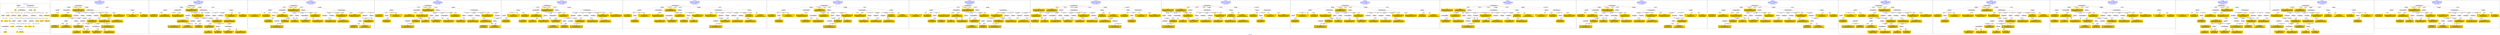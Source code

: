 digraph n0 {
fontcolor="blue"
remincross="true"
label="s05-met.json"
subgraph cluster_0 {
label="1-correct model"
n2[style="filled",color="white",fillcolor="lightgray",label="E12_Production1"];
n3[style="filled",color="white",fillcolor="lightgray",label="E21_Person1"];
n4[style="filled",color="white",fillcolor="lightgray",label="E55_Type3"];
n5[style="filled",color="white",fillcolor="lightgray",label="E52_Time-Span1"];
n6[style="filled",color="white",fillcolor="lightgray",label="E53_Place1"];
n7[style="filled",color="white",fillcolor="lightgray",label="E82_Actor_Appellation1"];
n8[shape="plaintext",style="filled",fillcolor="gold",label="Person URI"];
n9[style="filled",color="white",fillcolor="lightgray",label="E22_Man-Made_Object1"];
n10[style="filled",color="white",fillcolor="lightgray",label="E8_Acquisition1"];
n11[style="filled",color="white",fillcolor="lightgray",label="E55_Type1"];
n12[style="filled",color="white",fillcolor="lightgray",label="E55_Type2"];
n13[shape="plaintext",style="filled",fillcolor="gold",label="Description"];
n14[style="filled",color="white",fillcolor="lightgray",label="E54_Dimension1"];
n15[shape="plaintext",style="filled",fillcolor="gold",label="Object URI"];
n16[style="filled",color="white",fillcolor="lightgray",label="E33_Linguistic_Object1"];
n17[style="filled",color="white",fillcolor="lightgray",label="E55_Type4"];
n18[shape="plaintext",style="filled",fillcolor="gold",label="values"];
n19[style="filled",color="white",fillcolor="lightgray",label="E38_Image1"];
n20[shape="plaintext",style="filled",fillcolor="gold",label="image"];
n21[style="filled",color="white",fillcolor="lightgray",label="E44_Place_Appellation1"];
n22[shape="plaintext",style="filled",fillcolor="gold",label="Geography"];
n23[shape="plaintext",style="filled",fillcolor="gold",label="Date"];
n24[shape="plaintext",style="filled",fillcolor="gold",label="values"];
n25[shape="plaintext",style="filled",fillcolor="gold",label="Classification URI"];
n26[shape="plaintext",style="filled",fillcolor="gold",label="Classification"];
n27[shape="plaintext",style="filled",fillcolor="gold",label="Culture URI"];
n28[shape="plaintext",style="filled",fillcolor="gold",label="Culture"];
n29[shape="plaintext",style="filled",fillcolor="gold",label="Medium URI"];
n30[shape="plaintext",style="filled",fillcolor="gold",label="Medium"];
n31[shape="plaintext",style="filled",fillcolor="gold",label="ProvenanceTypeURI"];
n32[shape="plaintext",style="filled",fillcolor="gold",label="Appellation URI"];
n33[shape="plaintext",style="filled",fillcolor="gold",label="Who"];
n34[shape="plaintext",style="filled",fillcolor="gold",label="Credit Line"];
}
subgraph cluster_1 {
label="candidate 0\nlink coherence:0.8387096774193549\nnode coherence:0.9354838709677419\nconfidence:0.46144356648401774\nmapping score:0.5119387754468828\ncost:129.99875\n-precision:0.65-recall:0.62"
n36[style="filled",color="white",fillcolor="lightgray",label="E12_Production1"];
n37[style="filled",color="white",fillcolor="lightgray",label="E21_Person1"];
n38[style="filled",color="white",fillcolor="lightgray",label="E52_Time-Span2"];
n39[style="filled",color="white",fillcolor="lightgray",label="E55_Type1"];
n40[style="filled",color="white",fillcolor="lightgray",label="E74_Group1"];
n41[style="filled",color="white",fillcolor="lightgray",label="E82_Actor_Appellation1"];
n42[style="filled",color="white",fillcolor="lightgray",label="E22_Man-Made_Object1"];
n43[style="filled",color="white",fillcolor="lightgray",label="E38_Image1"];
n44[style="filled",color="white",fillcolor="lightgray",label="E54_Dimension1"];
n45[style="filled",color="white",fillcolor="lightgray",label="E8_Acquisition1"];
n46[style="filled",color="white",fillcolor="lightgray",label="E33_Linguistic_Object1"];
n47[style="filled",color="white",fillcolor="lightgray",label="E55_Type2"];
n48[style="filled",color="white",fillcolor="lightgray",label="E55_Type3"];
n49[style="filled",color="white",fillcolor="lightgray",label="E33_Linguistic_Object2"];
n50[shape="plaintext",style="filled",fillcolor="gold",label="Person URI\n[E21_Person,classLink,0.378]\n[E82_Actor_Appellation,classLink,0.31]\n[E39_Actor,classLink,0.239]\n[E30_Right,P3_has_note,0.073]"];
n51[shape="plaintext",style="filled",fillcolor="gold",label="image\n[E38_Image,classLink,0.649]\n[E22_Man-Made_Object,classLink,0.15]\n[E78_Collection,classLink,0.149]\n[E39_Actor,classLink,0.053]"];
n52[shape="plaintext",style="filled",fillcolor="gold",label="Object URI\n[E22_Man-Made_Object,classLink,0.892]\n[E22_Man-Made_Object,P3_has_note,0.038]\n[E38_Image,classLink,0.037]\n[E30_Right,P3_has_note,0.033]"];
n53[shape="plaintext",style="filled",fillcolor="gold",label="Date\n[E52_Time-Span,P82_at_some_time_within,0.34]\n[E52_Time-Span,label,0.32]\n[E52_Time-Span,P82a_begin_of_the_begin,0.22]\n[E52_Time-Span,P82b_end_of_the_end,0.121]"];
n54[shape="plaintext",style="filled",fillcolor="gold",label="values\n[E54_Dimension,P3_has_note,0.761]\n[E22_Man-Made_Object,P3_has_note,0.091]\n[E22_Man-Made_Object,classLink,0.081]\n[E34_Inscription,P3_has_note,0.068]"];
n55[shape="plaintext",style="filled",fillcolor="gold",label="Geography\n[E48_Place_Name,label,0.342]\n[E44_Place_Appellation,label,0.342]\n[E33_Linguistic_Object,P3_has_note,0.168]\n[E12_Production,P3_has_note,0.148]"];
n56[shape="plaintext",style="filled",fillcolor="gold",label="Description\n[E22_Man-Made_Object,P3_has_note,0.3]\n[E33_Linguistic_Object,P3_has_note,0.287]\n[E73_Information_Object,P3_has_note,0.275]\n[E21_Person,P3_has_note,0.137]"];
n57[shape="plaintext",style="filled",fillcolor="gold",label="Classification URI\n[E55_Type,classLink,0.566]\n[E55_Type,label,0.181]\n[E74_Group,classLink,0.127]\n[E57_Material,classLink,0.126]"];
n58[shape="plaintext",style="filled",fillcolor="gold",label="Who\n[E82_Actor_Appellation,label,0.497]\n[E22_Man-Made_Object,classLink,0.181]\n[E33_Linguistic_Object,P3_has_note,0.167]\n[E30_Right,P3_has_note,0.155]"];
n59[shape="plaintext",style="filled",fillcolor="gold",label="Medium\n[E29_Design_or_Procedure,P3_has_note,0.329]\n[E55_Type,label,0.285]\n[E57_Material,label,0.25]\n[E12_Production,P3_has_note,0.136]"];
n60[shape="plaintext",style="filled",fillcolor="gold",label="Medium URI\n[E55_Type,classLink,0.425]\n[E57_Material,classLink,0.38]\n[E74_Group,classLink,0.16]\n[E55_Type,label,0.035]"];
n61[shape="plaintext",style="filled",fillcolor="gold",label="ProvenanceTypeURI\n[E55_Type,classLink,0.723]\n[E74_Group,classLink,0.131]\n[E57_Material,classLink,0.124]\n[E55_Type,label,0.023]"];
n62[shape="plaintext",style="filled",fillcolor="gold",label="values\n[E33_Linguistic_Object,P3_has_note,0.287]\n[E22_Man-Made_Object,P3_has_note,0.27]\n[E73_Information_Object,P3_has_note,0.232]\n[E8_Acquisition,P3_has_note,0.21]"];
n63[shape="plaintext",style="filled",fillcolor="gold",label="Credit Line\n[E30_Right,P3_has_note,0.416]\n[E8_Acquisition,P3_has_note,0.353]\n[E33_Linguistic_Object,P3_has_note,0.118]\n[E22_Man-Made_Object,P3_has_note,0.113]"];
n64[shape="plaintext",style="filled",fillcolor="gold",label="Appellation URI\n[E82_Actor_Appellation,classLink,0.576]\n[E21_Person,classLink,0.381]\n[E39_Actor,classLink,0.033]\n[E30_Right,P3_has_note,0.01]"];
n65[shape="plaintext",style="filled",fillcolor="gold",label="Culture URI\n[E55_Type,classLink,0.501]\n[E74_Group,classLink,0.31]\n[E57_Material,classLink,0.122]\n[E55_Type,label,0.067]"];
n66[shape="plaintext",style="filled",fillcolor="gold",label="Culture\n[E74_Group,label,0.509]\n[E74_Group,classLink,0.288]\n[E55_Type,label,0.128]\n[E21_Person,P3_has_note,0.076]"];
n67[shape="plaintext",style="filled",fillcolor="gold",label="Classification\n[E55_Type,label,0.361]\n[E55_Type,classLink,0.33]\n[E31_Document,classLink,0.155]\n[E33_Linguistic_Object,P3_has_note,0.154]"];
}
subgraph cluster_2 {
label="candidate 1\nlink coherence:0.8387096774193549\nnode coherence:0.9354838709677419\nconfidence:0.46070347366506703\nmapping score:0.5116920778405659\ncost:129.99875\n-precision:0.58-recall:0.56"
n69[style="filled",color="white",fillcolor="lightgray",label="E12_Production1"];
n70[style="filled",color="white",fillcolor="lightgray",label="E21_Person1"];
n71[style="filled",color="white",fillcolor="lightgray",label="E52_Time-Span2"];
n72[style="filled",color="white",fillcolor="lightgray",label="E55_Type1"];
n73[style="filled",color="white",fillcolor="lightgray",label="E74_Group1"];
n74[style="filled",color="white",fillcolor="lightgray",label="E82_Actor_Appellation1"];
n75[style="filled",color="white",fillcolor="lightgray",label="E22_Man-Made_Object1"];
n76[style="filled",color="white",fillcolor="lightgray",label="E38_Image1"];
n77[style="filled",color="white",fillcolor="lightgray",label="E54_Dimension1"];
n78[style="filled",color="white",fillcolor="lightgray",label="E8_Acquisition1"];
n79[style="filled",color="white",fillcolor="lightgray",label="E33_Linguistic_Object1"];
n80[style="filled",color="white",fillcolor="lightgray",label="E55_Type2"];
n81[style="filled",color="white",fillcolor="lightgray",label="E55_Type3"];
n82[style="filled",color="white",fillcolor="lightgray",label="E33_Linguistic_Object2"];
n83[shape="plaintext",style="filled",fillcolor="gold",label="Person URI\n[E21_Person,classLink,0.378]\n[E82_Actor_Appellation,classLink,0.31]\n[E39_Actor,classLink,0.239]\n[E30_Right,P3_has_note,0.073]"];
n84[shape="plaintext",style="filled",fillcolor="gold",label="image\n[E38_Image,classLink,0.649]\n[E22_Man-Made_Object,classLink,0.15]\n[E78_Collection,classLink,0.149]\n[E39_Actor,classLink,0.053]"];
n85[shape="plaintext",style="filled",fillcolor="gold",label="Object URI\n[E22_Man-Made_Object,classLink,0.892]\n[E22_Man-Made_Object,P3_has_note,0.038]\n[E38_Image,classLink,0.037]\n[E30_Right,P3_has_note,0.033]"];
n86[shape="plaintext",style="filled",fillcolor="gold",label="Date\n[E52_Time-Span,P82_at_some_time_within,0.34]\n[E52_Time-Span,label,0.32]\n[E52_Time-Span,P82a_begin_of_the_begin,0.22]\n[E52_Time-Span,P82b_end_of_the_end,0.121]"];
n87[shape="plaintext",style="filled",fillcolor="gold",label="values\n[E54_Dimension,P3_has_note,0.761]\n[E22_Man-Made_Object,P3_has_note,0.091]\n[E22_Man-Made_Object,classLink,0.081]\n[E34_Inscription,P3_has_note,0.068]"];
n88[shape="plaintext",style="filled",fillcolor="gold",label="values\n[E33_Linguistic_Object,P3_has_note,0.287]\n[E22_Man-Made_Object,P3_has_note,0.27]\n[E73_Information_Object,P3_has_note,0.232]\n[E8_Acquisition,P3_has_note,0.21]"];
n89[shape="plaintext",style="filled",fillcolor="gold",label="Classification URI\n[E55_Type,classLink,0.566]\n[E55_Type,label,0.181]\n[E74_Group,classLink,0.127]\n[E57_Material,classLink,0.126]"];
n90[shape="plaintext",style="filled",fillcolor="gold",label="Who\n[E82_Actor_Appellation,label,0.497]\n[E22_Man-Made_Object,classLink,0.181]\n[E33_Linguistic_Object,P3_has_note,0.167]\n[E30_Right,P3_has_note,0.155]"];
n91[shape="plaintext",style="filled",fillcolor="gold",label="Medium\n[E29_Design_or_Procedure,P3_has_note,0.329]\n[E55_Type,label,0.285]\n[E57_Material,label,0.25]\n[E12_Production,P3_has_note,0.136]"];
n92[shape="plaintext",style="filled",fillcolor="gold",label="Medium URI\n[E55_Type,classLink,0.425]\n[E57_Material,classLink,0.38]\n[E74_Group,classLink,0.16]\n[E55_Type,label,0.035]"];
n93[shape="plaintext",style="filled",fillcolor="gold",label="ProvenanceTypeURI\n[E55_Type,classLink,0.723]\n[E74_Group,classLink,0.131]\n[E57_Material,classLink,0.124]\n[E55_Type,label,0.023]"];
n94[shape="plaintext",style="filled",fillcolor="gold",label="Description\n[E22_Man-Made_Object,P3_has_note,0.3]\n[E33_Linguistic_Object,P3_has_note,0.287]\n[E73_Information_Object,P3_has_note,0.275]\n[E21_Person,P3_has_note,0.137]"];
n95[shape="plaintext",style="filled",fillcolor="gold",label="Credit Line\n[E30_Right,P3_has_note,0.416]\n[E8_Acquisition,P3_has_note,0.353]\n[E33_Linguistic_Object,P3_has_note,0.118]\n[E22_Man-Made_Object,P3_has_note,0.113]"];
n96[shape="plaintext",style="filled",fillcolor="gold",label="Appellation URI\n[E82_Actor_Appellation,classLink,0.576]\n[E21_Person,classLink,0.381]\n[E39_Actor,classLink,0.033]\n[E30_Right,P3_has_note,0.01]"];
n97[shape="plaintext",style="filled",fillcolor="gold",label="Culture URI\n[E55_Type,classLink,0.501]\n[E74_Group,classLink,0.31]\n[E57_Material,classLink,0.122]\n[E55_Type,label,0.067]"];
n98[shape="plaintext",style="filled",fillcolor="gold",label="Culture\n[E74_Group,label,0.509]\n[E74_Group,classLink,0.288]\n[E55_Type,label,0.128]\n[E21_Person,P3_has_note,0.076]"];
n99[shape="plaintext",style="filled",fillcolor="gold",label="Geography\n[E48_Place_Name,label,0.342]\n[E44_Place_Appellation,label,0.342]\n[E33_Linguistic_Object,P3_has_note,0.168]\n[E12_Production,P3_has_note,0.148]"];
n100[shape="plaintext",style="filled",fillcolor="gold",label="Classification\n[E55_Type,label,0.361]\n[E55_Type,classLink,0.33]\n[E31_Document,classLink,0.155]\n[E33_Linguistic_Object,P3_has_note,0.154]"];
}
subgraph cluster_3 {
label="candidate 10\nlink coherence:0.78125\nnode coherence:0.9354838709677419\nconfidence:0.46144356648401774\nmapping score:0.5119387754468828\ncost:130.99886\n-precision:0.56-recall:0.56"
n102[style="filled",color="white",fillcolor="lightgray",label="E12_Production1"];
n103[style="filled",color="white",fillcolor="lightgray",label="E55_Type1"];
n104[style="filled",color="white",fillcolor="lightgray",label="E21_Person1"];
n105[style="filled",color="white",fillcolor="lightgray",label="E67_Birth1"];
n106[style="filled",color="white",fillcolor="lightgray",label="E74_Group1"];
n107[style="filled",color="white",fillcolor="lightgray",label="E82_Actor_Appellation1"];
n108[style="filled",color="white",fillcolor="lightgray",label="E22_Man-Made_Object1"];
n109[style="filled",color="white",fillcolor="lightgray",label="E38_Image1"];
n110[style="filled",color="white",fillcolor="lightgray",label="E54_Dimension1"];
n111[style="filled",color="white",fillcolor="lightgray",label="E8_Acquisition1"];
n112[style="filled",color="white",fillcolor="lightgray",label="E33_Linguistic_Object1"];
n113[style="filled",color="white",fillcolor="lightgray",label="E55_Type2"];
n114[style="filled",color="white",fillcolor="lightgray",label="E55_Type3"];
n115[style="filled",color="white",fillcolor="lightgray",label="E52_Time-Span1"];
n116[style="filled",color="white",fillcolor="lightgray",label="E33_Linguistic_Object2"];
n117[shape="plaintext",style="filled",fillcolor="gold",label="Person URI\n[E21_Person,classLink,0.378]\n[E82_Actor_Appellation,classLink,0.31]\n[E39_Actor,classLink,0.239]\n[E30_Right,P3_has_note,0.073]"];
n118[shape="plaintext",style="filled",fillcolor="gold",label="image\n[E38_Image,classLink,0.649]\n[E22_Man-Made_Object,classLink,0.15]\n[E78_Collection,classLink,0.149]\n[E39_Actor,classLink,0.053]"];
n119[shape="plaintext",style="filled",fillcolor="gold",label="Object URI\n[E22_Man-Made_Object,classLink,0.892]\n[E22_Man-Made_Object,P3_has_note,0.038]\n[E38_Image,classLink,0.037]\n[E30_Right,P3_has_note,0.033]"];
n120[shape="plaintext",style="filled",fillcolor="gold",label="Date\n[E52_Time-Span,P82_at_some_time_within,0.34]\n[E52_Time-Span,label,0.32]\n[E52_Time-Span,P82a_begin_of_the_begin,0.22]\n[E52_Time-Span,P82b_end_of_the_end,0.121]"];
n121[shape="plaintext",style="filled",fillcolor="gold",label="values\n[E54_Dimension,P3_has_note,0.761]\n[E22_Man-Made_Object,P3_has_note,0.091]\n[E22_Man-Made_Object,classLink,0.081]\n[E34_Inscription,P3_has_note,0.068]"];
n122[shape="plaintext",style="filled",fillcolor="gold",label="Geography\n[E48_Place_Name,label,0.342]\n[E44_Place_Appellation,label,0.342]\n[E33_Linguistic_Object,P3_has_note,0.168]\n[E12_Production,P3_has_note,0.148]"];
n123[shape="plaintext",style="filled",fillcolor="gold",label="Description\n[E22_Man-Made_Object,P3_has_note,0.3]\n[E33_Linguistic_Object,P3_has_note,0.287]\n[E73_Information_Object,P3_has_note,0.275]\n[E21_Person,P3_has_note,0.137]"];
n124[shape="plaintext",style="filled",fillcolor="gold",label="Classification URI\n[E55_Type,classLink,0.566]\n[E55_Type,label,0.181]\n[E74_Group,classLink,0.127]\n[E57_Material,classLink,0.126]"];
n125[shape="plaintext",style="filled",fillcolor="gold",label="Who\n[E82_Actor_Appellation,label,0.497]\n[E22_Man-Made_Object,classLink,0.181]\n[E33_Linguistic_Object,P3_has_note,0.167]\n[E30_Right,P3_has_note,0.155]"];
n126[shape="plaintext",style="filled",fillcolor="gold",label="Medium\n[E29_Design_or_Procedure,P3_has_note,0.329]\n[E55_Type,label,0.285]\n[E57_Material,label,0.25]\n[E12_Production,P3_has_note,0.136]"];
n127[shape="plaintext",style="filled",fillcolor="gold",label="Medium URI\n[E55_Type,classLink,0.425]\n[E57_Material,classLink,0.38]\n[E74_Group,classLink,0.16]\n[E55_Type,label,0.035]"];
n128[shape="plaintext",style="filled",fillcolor="gold",label="ProvenanceTypeURI\n[E55_Type,classLink,0.723]\n[E74_Group,classLink,0.131]\n[E57_Material,classLink,0.124]\n[E55_Type,label,0.023]"];
n129[shape="plaintext",style="filled",fillcolor="gold",label="values\n[E33_Linguistic_Object,P3_has_note,0.287]\n[E22_Man-Made_Object,P3_has_note,0.27]\n[E73_Information_Object,P3_has_note,0.232]\n[E8_Acquisition,P3_has_note,0.21]"];
n130[shape="plaintext",style="filled",fillcolor="gold",label="Credit Line\n[E30_Right,P3_has_note,0.416]\n[E8_Acquisition,P3_has_note,0.353]\n[E33_Linguistic_Object,P3_has_note,0.118]\n[E22_Man-Made_Object,P3_has_note,0.113]"];
n131[shape="plaintext",style="filled",fillcolor="gold",label="Appellation URI\n[E82_Actor_Appellation,classLink,0.576]\n[E21_Person,classLink,0.381]\n[E39_Actor,classLink,0.033]\n[E30_Right,P3_has_note,0.01]"];
n132[shape="plaintext",style="filled",fillcolor="gold",label="Culture URI\n[E55_Type,classLink,0.501]\n[E74_Group,classLink,0.31]\n[E57_Material,classLink,0.122]\n[E55_Type,label,0.067]"];
n133[shape="plaintext",style="filled",fillcolor="gold",label="Culture\n[E74_Group,label,0.509]\n[E74_Group,classLink,0.288]\n[E55_Type,label,0.128]\n[E21_Person,P3_has_note,0.076]"];
n134[shape="plaintext",style="filled",fillcolor="gold",label="Classification\n[E55_Type,label,0.361]\n[E55_Type,classLink,0.33]\n[E31_Document,classLink,0.155]\n[E33_Linguistic_Object,P3_has_note,0.154]"];
}
subgraph cluster_4 {
label="candidate 11\nlink coherence:0.78125\nnode coherence:0.9354838709677419\nconfidence:0.46070347366506703\nmapping score:0.5116920778405659\ncost:130.99886\n-precision:0.5-recall:0.5"
n136[style="filled",color="white",fillcolor="lightgray",label="E12_Production1"];
n137[style="filled",color="white",fillcolor="lightgray",label="E55_Type1"];
n138[style="filled",color="white",fillcolor="lightgray",label="E21_Person1"];
n139[style="filled",color="white",fillcolor="lightgray",label="E67_Birth1"];
n140[style="filled",color="white",fillcolor="lightgray",label="E74_Group1"];
n141[style="filled",color="white",fillcolor="lightgray",label="E82_Actor_Appellation1"];
n142[style="filled",color="white",fillcolor="lightgray",label="E22_Man-Made_Object1"];
n143[style="filled",color="white",fillcolor="lightgray",label="E38_Image1"];
n144[style="filled",color="white",fillcolor="lightgray",label="E54_Dimension1"];
n145[style="filled",color="white",fillcolor="lightgray",label="E8_Acquisition1"];
n146[style="filled",color="white",fillcolor="lightgray",label="E33_Linguistic_Object1"];
n147[style="filled",color="white",fillcolor="lightgray",label="E55_Type2"];
n148[style="filled",color="white",fillcolor="lightgray",label="E55_Type3"];
n149[style="filled",color="white",fillcolor="lightgray",label="E52_Time-Span1"];
n150[style="filled",color="white",fillcolor="lightgray",label="E33_Linguistic_Object2"];
n151[shape="plaintext",style="filled",fillcolor="gold",label="Person URI\n[E21_Person,classLink,0.378]\n[E82_Actor_Appellation,classLink,0.31]\n[E39_Actor,classLink,0.239]\n[E30_Right,P3_has_note,0.073]"];
n152[shape="plaintext",style="filled",fillcolor="gold",label="image\n[E38_Image,classLink,0.649]\n[E22_Man-Made_Object,classLink,0.15]\n[E78_Collection,classLink,0.149]\n[E39_Actor,classLink,0.053]"];
n153[shape="plaintext",style="filled",fillcolor="gold",label="Object URI\n[E22_Man-Made_Object,classLink,0.892]\n[E22_Man-Made_Object,P3_has_note,0.038]\n[E38_Image,classLink,0.037]\n[E30_Right,P3_has_note,0.033]"];
n154[shape="plaintext",style="filled",fillcolor="gold",label="Date\n[E52_Time-Span,P82_at_some_time_within,0.34]\n[E52_Time-Span,label,0.32]\n[E52_Time-Span,P82a_begin_of_the_begin,0.22]\n[E52_Time-Span,P82b_end_of_the_end,0.121]"];
n155[shape="plaintext",style="filled",fillcolor="gold",label="values\n[E54_Dimension,P3_has_note,0.761]\n[E22_Man-Made_Object,P3_has_note,0.091]\n[E22_Man-Made_Object,classLink,0.081]\n[E34_Inscription,P3_has_note,0.068]"];
n156[shape="plaintext",style="filled",fillcolor="gold",label="values\n[E33_Linguistic_Object,P3_has_note,0.287]\n[E22_Man-Made_Object,P3_has_note,0.27]\n[E73_Information_Object,P3_has_note,0.232]\n[E8_Acquisition,P3_has_note,0.21]"];
n157[shape="plaintext",style="filled",fillcolor="gold",label="Classification URI\n[E55_Type,classLink,0.566]\n[E55_Type,label,0.181]\n[E74_Group,classLink,0.127]\n[E57_Material,classLink,0.126]"];
n158[shape="plaintext",style="filled",fillcolor="gold",label="Who\n[E82_Actor_Appellation,label,0.497]\n[E22_Man-Made_Object,classLink,0.181]\n[E33_Linguistic_Object,P3_has_note,0.167]\n[E30_Right,P3_has_note,0.155]"];
n159[shape="plaintext",style="filled",fillcolor="gold",label="Medium\n[E29_Design_or_Procedure,P3_has_note,0.329]\n[E55_Type,label,0.285]\n[E57_Material,label,0.25]\n[E12_Production,P3_has_note,0.136]"];
n160[shape="plaintext",style="filled",fillcolor="gold",label="Medium URI\n[E55_Type,classLink,0.425]\n[E57_Material,classLink,0.38]\n[E74_Group,classLink,0.16]\n[E55_Type,label,0.035]"];
n161[shape="plaintext",style="filled",fillcolor="gold",label="ProvenanceTypeURI\n[E55_Type,classLink,0.723]\n[E74_Group,classLink,0.131]\n[E57_Material,classLink,0.124]\n[E55_Type,label,0.023]"];
n162[shape="plaintext",style="filled",fillcolor="gold",label="Description\n[E22_Man-Made_Object,P3_has_note,0.3]\n[E33_Linguistic_Object,P3_has_note,0.287]\n[E73_Information_Object,P3_has_note,0.275]\n[E21_Person,P3_has_note,0.137]"];
n163[shape="plaintext",style="filled",fillcolor="gold",label="Credit Line\n[E30_Right,P3_has_note,0.416]\n[E8_Acquisition,P3_has_note,0.353]\n[E33_Linguistic_Object,P3_has_note,0.118]\n[E22_Man-Made_Object,P3_has_note,0.113]"];
n164[shape="plaintext",style="filled",fillcolor="gold",label="Appellation URI\n[E82_Actor_Appellation,classLink,0.576]\n[E21_Person,classLink,0.381]\n[E39_Actor,classLink,0.033]\n[E30_Right,P3_has_note,0.01]"];
n165[shape="plaintext",style="filled",fillcolor="gold",label="Culture URI\n[E55_Type,classLink,0.501]\n[E74_Group,classLink,0.31]\n[E57_Material,classLink,0.122]\n[E55_Type,label,0.067]"];
n166[shape="plaintext",style="filled",fillcolor="gold",label="Culture\n[E74_Group,label,0.509]\n[E74_Group,classLink,0.288]\n[E55_Type,label,0.128]\n[E21_Person,P3_has_note,0.076]"];
n167[shape="plaintext",style="filled",fillcolor="gold",label="Geography\n[E48_Place_Name,label,0.342]\n[E44_Place_Appellation,label,0.342]\n[E33_Linguistic_Object,P3_has_note,0.168]\n[E12_Production,P3_has_note,0.148]"];
n168[shape="plaintext",style="filled",fillcolor="gold",label="Classification\n[E55_Type,label,0.361]\n[E55_Type,classLink,0.33]\n[E31_Document,classLink,0.155]\n[E33_Linguistic_Object,P3_has_note,0.154]"];
}
subgraph cluster_5 {
label="candidate 12\nlink coherence:0.7741935483870968\nnode coherence:0.9354838709677419\nconfidence:0.46144356648401774\nmapping score:0.5119387754468828\ncost:129.99896\n-precision:0.61-recall:0.59"
n170[style="filled",color="white",fillcolor="lightgray",label="E12_Production1"];
n171[style="filled",color="white",fillcolor="lightgray",label="E52_Time-Span2"];
n172[style="filled",color="white",fillcolor="lightgray",label="E55_Type1"];
n173[style="filled",color="white",fillcolor="lightgray",label="E21_Person1"];
n174[style="filled",color="white",fillcolor="lightgray",label="E74_Group1"];
n175[style="filled",color="white",fillcolor="lightgray",label="E82_Actor_Appellation1"];
n176[style="filled",color="white",fillcolor="lightgray",label="E22_Man-Made_Object1"];
n177[style="filled",color="white",fillcolor="lightgray",label="E38_Image1"];
n178[style="filled",color="white",fillcolor="lightgray",label="E54_Dimension1"];
n179[style="filled",color="white",fillcolor="lightgray",label="E8_Acquisition1"];
n180[style="filled",color="white",fillcolor="lightgray",label="E33_Linguistic_Object1"];
n181[style="filled",color="white",fillcolor="lightgray",label="E55_Type2"];
n182[style="filled",color="white",fillcolor="lightgray",label="E55_Type3"];
n183[style="filled",color="white",fillcolor="lightgray",label="E33_Linguistic_Object2"];
n184[shape="plaintext",style="filled",fillcolor="gold",label="Person URI\n[E21_Person,classLink,0.378]\n[E82_Actor_Appellation,classLink,0.31]\n[E39_Actor,classLink,0.239]\n[E30_Right,P3_has_note,0.073]"];
n185[shape="plaintext",style="filled",fillcolor="gold",label="image\n[E38_Image,classLink,0.649]\n[E22_Man-Made_Object,classLink,0.15]\n[E78_Collection,classLink,0.149]\n[E39_Actor,classLink,0.053]"];
n186[shape="plaintext",style="filled",fillcolor="gold",label="Object URI\n[E22_Man-Made_Object,classLink,0.892]\n[E22_Man-Made_Object,P3_has_note,0.038]\n[E38_Image,classLink,0.037]\n[E30_Right,P3_has_note,0.033]"];
n187[shape="plaintext",style="filled",fillcolor="gold",label="Date\n[E52_Time-Span,P82_at_some_time_within,0.34]\n[E52_Time-Span,label,0.32]\n[E52_Time-Span,P82a_begin_of_the_begin,0.22]\n[E52_Time-Span,P82b_end_of_the_end,0.121]"];
n188[shape="plaintext",style="filled",fillcolor="gold",label="values\n[E54_Dimension,P3_has_note,0.761]\n[E22_Man-Made_Object,P3_has_note,0.091]\n[E22_Man-Made_Object,classLink,0.081]\n[E34_Inscription,P3_has_note,0.068]"];
n189[shape="plaintext",style="filled",fillcolor="gold",label="Geography\n[E48_Place_Name,label,0.342]\n[E44_Place_Appellation,label,0.342]\n[E33_Linguistic_Object,P3_has_note,0.168]\n[E12_Production,P3_has_note,0.148]"];
n190[shape="plaintext",style="filled",fillcolor="gold",label="Description\n[E22_Man-Made_Object,P3_has_note,0.3]\n[E33_Linguistic_Object,P3_has_note,0.287]\n[E73_Information_Object,P3_has_note,0.275]\n[E21_Person,P3_has_note,0.137]"];
n191[shape="plaintext",style="filled",fillcolor="gold",label="Classification URI\n[E55_Type,classLink,0.566]\n[E55_Type,label,0.181]\n[E74_Group,classLink,0.127]\n[E57_Material,classLink,0.126]"];
n192[shape="plaintext",style="filled",fillcolor="gold",label="Who\n[E82_Actor_Appellation,label,0.497]\n[E22_Man-Made_Object,classLink,0.181]\n[E33_Linguistic_Object,P3_has_note,0.167]\n[E30_Right,P3_has_note,0.155]"];
n193[shape="plaintext",style="filled",fillcolor="gold",label="Medium\n[E29_Design_or_Procedure,P3_has_note,0.329]\n[E55_Type,label,0.285]\n[E57_Material,label,0.25]\n[E12_Production,P3_has_note,0.136]"];
n194[shape="plaintext",style="filled",fillcolor="gold",label="Medium URI\n[E55_Type,classLink,0.425]\n[E57_Material,classLink,0.38]\n[E74_Group,classLink,0.16]\n[E55_Type,label,0.035]"];
n195[shape="plaintext",style="filled",fillcolor="gold",label="ProvenanceTypeURI\n[E55_Type,classLink,0.723]\n[E74_Group,classLink,0.131]\n[E57_Material,classLink,0.124]\n[E55_Type,label,0.023]"];
n196[shape="plaintext",style="filled",fillcolor="gold",label="values\n[E33_Linguistic_Object,P3_has_note,0.287]\n[E22_Man-Made_Object,P3_has_note,0.27]\n[E73_Information_Object,P3_has_note,0.232]\n[E8_Acquisition,P3_has_note,0.21]"];
n197[shape="plaintext",style="filled",fillcolor="gold",label="Credit Line\n[E30_Right,P3_has_note,0.416]\n[E8_Acquisition,P3_has_note,0.353]\n[E33_Linguistic_Object,P3_has_note,0.118]\n[E22_Man-Made_Object,P3_has_note,0.113]"];
n198[shape="plaintext",style="filled",fillcolor="gold",label="Appellation URI\n[E82_Actor_Appellation,classLink,0.576]\n[E21_Person,classLink,0.381]\n[E39_Actor,classLink,0.033]\n[E30_Right,P3_has_note,0.01]"];
n199[shape="plaintext",style="filled",fillcolor="gold",label="Culture URI\n[E55_Type,classLink,0.501]\n[E74_Group,classLink,0.31]\n[E57_Material,classLink,0.122]\n[E55_Type,label,0.067]"];
n200[shape="plaintext",style="filled",fillcolor="gold",label="Culture\n[E74_Group,label,0.509]\n[E74_Group,classLink,0.288]\n[E55_Type,label,0.128]\n[E21_Person,P3_has_note,0.076]"];
n201[shape="plaintext",style="filled",fillcolor="gold",label="Classification\n[E55_Type,label,0.361]\n[E55_Type,classLink,0.33]\n[E31_Document,classLink,0.155]\n[E33_Linguistic_Object,P3_has_note,0.154]"];
}
subgraph cluster_6 {
label="candidate 13\nlink coherence:0.7741935483870968\nnode coherence:0.9354838709677419\nconfidence:0.46144356648401774\nmapping score:0.5119387754468828\ncost:129.99904\n-precision:0.58-recall:0.56"
n203[style="filled",color="white",fillcolor="lightgray",label="E12_Production1"];
n204[style="filled",color="white",fillcolor="lightgray",label="E52_Time-Span2"];
n205[style="filled",color="white",fillcolor="lightgray",label="E21_Person1"];
n206[style="filled",color="white",fillcolor="lightgray",label="E74_Group1"];
n207[style="filled",color="white",fillcolor="lightgray",label="E82_Actor_Appellation1"];
n208[style="filled",color="white",fillcolor="lightgray",label="E22_Man-Made_Object1"];
n209[style="filled",color="white",fillcolor="lightgray",label="E38_Image1"];
n210[style="filled",color="white",fillcolor="lightgray",label="E54_Dimension1"];
n211[style="filled",color="white",fillcolor="lightgray",label="E8_Acquisition1"];
n212[style="filled",color="white",fillcolor="lightgray",label="E33_Linguistic_Object2"];
n213[style="filled",color="white",fillcolor="lightgray",label="E55_Type1"];
n214[style="filled",color="white",fillcolor="lightgray",label="E55_Type2"];
n215[style="filled",color="white",fillcolor="lightgray",label="E55_Type3"];
n216[style="filled",color="white",fillcolor="lightgray",label="E33_Linguistic_Object1"];
n217[shape="plaintext",style="filled",fillcolor="gold",label="Person URI\n[E21_Person,classLink,0.378]\n[E82_Actor_Appellation,classLink,0.31]\n[E39_Actor,classLink,0.239]\n[E30_Right,P3_has_note,0.073]"];
n218[shape="plaintext",style="filled",fillcolor="gold",label="image\n[E38_Image,classLink,0.649]\n[E22_Man-Made_Object,classLink,0.15]\n[E78_Collection,classLink,0.149]\n[E39_Actor,classLink,0.053]"];
n219[shape="plaintext",style="filled",fillcolor="gold",label="Object URI\n[E22_Man-Made_Object,classLink,0.892]\n[E22_Man-Made_Object,P3_has_note,0.038]\n[E38_Image,classLink,0.037]\n[E30_Right,P3_has_note,0.033]"];
n220[shape="plaintext",style="filled",fillcolor="gold",label="Date\n[E52_Time-Span,P82_at_some_time_within,0.34]\n[E52_Time-Span,label,0.32]\n[E52_Time-Span,P82a_begin_of_the_begin,0.22]\n[E52_Time-Span,P82b_end_of_the_end,0.121]"];
n221[shape="plaintext",style="filled",fillcolor="gold",label="values\n[E54_Dimension,P3_has_note,0.761]\n[E22_Man-Made_Object,P3_has_note,0.091]\n[E22_Man-Made_Object,classLink,0.081]\n[E34_Inscription,P3_has_note,0.068]"];
n222[shape="plaintext",style="filled",fillcolor="gold",label="Geography\n[E48_Place_Name,label,0.342]\n[E44_Place_Appellation,label,0.342]\n[E33_Linguistic_Object,P3_has_note,0.168]\n[E12_Production,P3_has_note,0.148]"];
n223[shape="plaintext",style="filled",fillcolor="gold",label="Description\n[E22_Man-Made_Object,P3_has_note,0.3]\n[E33_Linguistic_Object,P3_has_note,0.287]\n[E73_Information_Object,P3_has_note,0.275]\n[E21_Person,P3_has_note,0.137]"];
n224[shape="plaintext",style="filled",fillcolor="gold",label="Classification URI\n[E55_Type,classLink,0.566]\n[E55_Type,label,0.181]\n[E74_Group,classLink,0.127]\n[E57_Material,classLink,0.126]"];
n225[shape="plaintext",style="filled",fillcolor="gold",label="Who\n[E82_Actor_Appellation,label,0.497]\n[E22_Man-Made_Object,classLink,0.181]\n[E33_Linguistic_Object,P3_has_note,0.167]\n[E30_Right,P3_has_note,0.155]"];
n226[shape="plaintext",style="filled",fillcolor="gold",label="Medium\n[E29_Design_or_Procedure,P3_has_note,0.329]\n[E55_Type,label,0.285]\n[E57_Material,label,0.25]\n[E12_Production,P3_has_note,0.136]"];
n227[shape="plaintext",style="filled",fillcolor="gold",label="Medium URI\n[E55_Type,classLink,0.425]\n[E57_Material,classLink,0.38]\n[E74_Group,classLink,0.16]\n[E55_Type,label,0.035]"];
n228[shape="plaintext",style="filled",fillcolor="gold",label="ProvenanceTypeURI\n[E55_Type,classLink,0.723]\n[E74_Group,classLink,0.131]\n[E57_Material,classLink,0.124]\n[E55_Type,label,0.023]"];
n229[shape="plaintext",style="filled",fillcolor="gold",label="values\n[E33_Linguistic_Object,P3_has_note,0.287]\n[E22_Man-Made_Object,P3_has_note,0.27]\n[E73_Information_Object,P3_has_note,0.232]\n[E8_Acquisition,P3_has_note,0.21]"];
n230[shape="plaintext",style="filled",fillcolor="gold",label="Credit Line\n[E30_Right,P3_has_note,0.416]\n[E8_Acquisition,P3_has_note,0.353]\n[E33_Linguistic_Object,P3_has_note,0.118]\n[E22_Man-Made_Object,P3_has_note,0.113]"];
n231[shape="plaintext",style="filled",fillcolor="gold",label="Appellation URI\n[E82_Actor_Appellation,classLink,0.576]\n[E21_Person,classLink,0.381]\n[E39_Actor,classLink,0.033]\n[E30_Right,P3_has_note,0.01]"];
n232[shape="plaintext",style="filled",fillcolor="gold",label="Culture URI\n[E55_Type,classLink,0.501]\n[E74_Group,classLink,0.31]\n[E57_Material,classLink,0.122]\n[E55_Type,label,0.067]"];
n233[shape="plaintext",style="filled",fillcolor="gold",label="Culture\n[E74_Group,label,0.509]\n[E74_Group,classLink,0.288]\n[E55_Type,label,0.128]\n[E21_Person,P3_has_note,0.076]"];
n234[shape="plaintext",style="filled",fillcolor="gold",label="Classification\n[E55_Type,label,0.361]\n[E55_Type,classLink,0.33]\n[E31_Document,classLink,0.155]\n[E33_Linguistic_Object,P3_has_note,0.154]"];
}
subgraph cluster_7 {
label="candidate 14\nlink coherence:0.7741935483870968\nnode coherence:0.9354838709677419\nconfidence:0.46144356648401774\nmapping score:0.5119387754468828\ncost:129.99914\n-precision:0.52-recall:0.5"
n236[style="filled",color="white",fillcolor="lightgray",label="E21_Person1"];
n237[style="filled",color="white",fillcolor="lightgray",label="E67_Birth1"];
n238[style="filled",color="white",fillcolor="lightgray",label="E74_Group1"];
n239[style="filled",color="white",fillcolor="lightgray",label="E82_Actor_Appellation1"];
n240[style="filled",color="white",fillcolor="lightgray",label="E22_Man-Made_Object1"];
n241[style="filled",color="white",fillcolor="lightgray",label="E38_Image1"];
n242[style="filled",color="white",fillcolor="lightgray",label="E54_Dimension1"];
n243[style="filled",color="white",fillcolor="lightgray",label="E8_Acquisition1"];
n244[style="filled",color="white",fillcolor="lightgray",label="E33_Linguistic_Object2"];
n245[style="filled",color="white",fillcolor="lightgray",label="E55_Type1"];
n246[style="filled",color="white",fillcolor="lightgray",label="E55_Type2"];
n247[style="filled",color="white",fillcolor="lightgray",label="E55_Type3"];
n248[style="filled",color="white",fillcolor="lightgray",label="E52_Time-Span1"];
n249[style="filled",color="white",fillcolor="lightgray",label="E33_Linguistic_Object1"];
n250[shape="plaintext",style="filled",fillcolor="gold",label="Person URI\n[E21_Person,classLink,0.378]\n[E82_Actor_Appellation,classLink,0.31]\n[E39_Actor,classLink,0.239]\n[E30_Right,P3_has_note,0.073]"];
n251[shape="plaintext",style="filled",fillcolor="gold",label="image\n[E38_Image,classLink,0.649]\n[E22_Man-Made_Object,classLink,0.15]\n[E78_Collection,classLink,0.149]\n[E39_Actor,classLink,0.053]"];
n252[shape="plaintext",style="filled",fillcolor="gold",label="Object URI\n[E22_Man-Made_Object,classLink,0.892]\n[E22_Man-Made_Object,P3_has_note,0.038]\n[E38_Image,classLink,0.037]\n[E30_Right,P3_has_note,0.033]"];
n253[shape="plaintext",style="filled",fillcolor="gold",label="Date\n[E52_Time-Span,P82_at_some_time_within,0.34]\n[E52_Time-Span,label,0.32]\n[E52_Time-Span,P82a_begin_of_the_begin,0.22]\n[E52_Time-Span,P82b_end_of_the_end,0.121]"];
n254[shape="plaintext",style="filled",fillcolor="gold",label="values\n[E54_Dimension,P3_has_note,0.761]\n[E22_Man-Made_Object,P3_has_note,0.091]\n[E22_Man-Made_Object,classLink,0.081]\n[E34_Inscription,P3_has_note,0.068]"];
n255[shape="plaintext",style="filled",fillcolor="gold",label="Geography\n[E48_Place_Name,label,0.342]\n[E44_Place_Appellation,label,0.342]\n[E33_Linguistic_Object,P3_has_note,0.168]\n[E12_Production,P3_has_note,0.148]"];
n256[shape="plaintext",style="filled",fillcolor="gold",label="Description\n[E22_Man-Made_Object,P3_has_note,0.3]\n[E33_Linguistic_Object,P3_has_note,0.287]\n[E73_Information_Object,P3_has_note,0.275]\n[E21_Person,P3_has_note,0.137]"];
n257[shape="plaintext",style="filled",fillcolor="gold",label="Classification URI\n[E55_Type,classLink,0.566]\n[E55_Type,label,0.181]\n[E74_Group,classLink,0.127]\n[E57_Material,classLink,0.126]"];
n258[shape="plaintext",style="filled",fillcolor="gold",label="Who\n[E82_Actor_Appellation,label,0.497]\n[E22_Man-Made_Object,classLink,0.181]\n[E33_Linguistic_Object,P3_has_note,0.167]\n[E30_Right,P3_has_note,0.155]"];
n259[shape="plaintext",style="filled",fillcolor="gold",label="Medium\n[E29_Design_or_Procedure,P3_has_note,0.329]\n[E55_Type,label,0.285]\n[E57_Material,label,0.25]\n[E12_Production,P3_has_note,0.136]"];
n260[shape="plaintext",style="filled",fillcolor="gold",label="Medium URI\n[E55_Type,classLink,0.425]\n[E57_Material,classLink,0.38]\n[E74_Group,classLink,0.16]\n[E55_Type,label,0.035]"];
n261[shape="plaintext",style="filled",fillcolor="gold",label="ProvenanceTypeURI\n[E55_Type,classLink,0.723]\n[E74_Group,classLink,0.131]\n[E57_Material,classLink,0.124]\n[E55_Type,label,0.023]"];
n262[shape="plaintext",style="filled",fillcolor="gold",label="values\n[E33_Linguistic_Object,P3_has_note,0.287]\n[E22_Man-Made_Object,P3_has_note,0.27]\n[E73_Information_Object,P3_has_note,0.232]\n[E8_Acquisition,P3_has_note,0.21]"];
n263[shape="plaintext",style="filled",fillcolor="gold",label="Credit Line\n[E30_Right,P3_has_note,0.416]\n[E8_Acquisition,P3_has_note,0.353]\n[E33_Linguistic_Object,P3_has_note,0.118]\n[E22_Man-Made_Object,P3_has_note,0.113]"];
n264[shape="plaintext",style="filled",fillcolor="gold",label="Appellation URI\n[E82_Actor_Appellation,classLink,0.576]\n[E21_Person,classLink,0.381]\n[E39_Actor,classLink,0.033]\n[E30_Right,P3_has_note,0.01]"];
n265[shape="plaintext",style="filled",fillcolor="gold",label="Culture URI\n[E55_Type,classLink,0.501]\n[E74_Group,classLink,0.31]\n[E57_Material,classLink,0.122]\n[E55_Type,label,0.067]"];
n266[shape="plaintext",style="filled",fillcolor="gold",label="Culture\n[E74_Group,label,0.509]\n[E74_Group,classLink,0.288]\n[E55_Type,label,0.128]\n[E21_Person,P3_has_note,0.076]"];
n267[shape="plaintext",style="filled",fillcolor="gold",label="Classification\n[E55_Type,label,0.361]\n[E55_Type,classLink,0.33]\n[E31_Document,classLink,0.155]\n[E33_Linguistic_Object,P3_has_note,0.154]"];
}
subgraph cluster_8 {
label="candidate 15\nlink coherence:0.7741935483870968\nnode coherence:0.9354838709677419\nconfidence:0.46070347366506703\nmapping score:0.5116920778405659\ncost:129.99896\n-precision:0.55-recall:0.53"
n269[style="filled",color="white",fillcolor="lightgray",label="E12_Production1"];
n270[style="filled",color="white",fillcolor="lightgray",label="E52_Time-Span2"];
n271[style="filled",color="white",fillcolor="lightgray",label="E55_Type1"];
n272[style="filled",color="white",fillcolor="lightgray",label="E21_Person1"];
n273[style="filled",color="white",fillcolor="lightgray",label="E74_Group1"];
n274[style="filled",color="white",fillcolor="lightgray",label="E82_Actor_Appellation1"];
n275[style="filled",color="white",fillcolor="lightgray",label="E22_Man-Made_Object1"];
n276[style="filled",color="white",fillcolor="lightgray",label="E38_Image1"];
n277[style="filled",color="white",fillcolor="lightgray",label="E54_Dimension1"];
n278[style="filled",color="white",fillcolor="lightgray",label="E8_Acquisition1"];
n279[style="filled",color="white",fillcolor="lightgray",label="E33_Linguistic_Object1"];
n280[style="filled",color="white",fillcolor="lightgray",label="E55_Type2"];
n281[style="filled",color="white",fillcolor="lightgray",label="E55_Type3"];
n282[style="filled",color="white",fillcolor="lightgray",label="E33_Linguistic_Object2"];
n283[shape="plaintext",style="filled",fillcolor="gold",label="Person URI\n[E21_Person,classLink,0.378]\n[E82_Actor_Appellation,classLink,0.31]\n[E39_Actor,classLink,0.239]\n[E30_Right,P3_has_note,0.073]"];
n284[shape="plaintext",style="filled",fillcolor="gold",label="image\n[E38_Image,classLink,0.649]\n[E22_Man-Made_Object,classLink,0.15]\n[E78_Collection,classLink,0.149]\n[E39_Actor,classLink,0.053]"];
n285[shape="plaintext",style="filled",fillcolor="gold",label="Object URI\n[E22_Man-Made_Object,classLink,0.892]\n[E22_Man-Made_Object,P3_has_note,0.038]\n[E38_Image,classLink,0.037]\n[E30_Right,P3_has_note,0.033]"];
n286[shape="plaintext",style="filled",fillcolor="gold",label="Date\n[E52_Time-Span,P82_at_some_time_within,0.34]\n[E52_Time-Span,label,0.32]\n[E52_Time-Span,P82a_begin_of_the_begin,0.22]\n[E52_Time-Span,P82b_end_of_the_end,0.121]"];
n287[shape="plaintext",style="filled",fillcolor="gold",label="values\n[E54_Dimension,P3_has_note,0.761]\n[E22_Man-Made_Object,P3_has_note,0.091]\n[E22_Man-Made_Object,classLink,0.081]\n[E34_Inscription,P3_has_note,0.068]"];
n288[shape="plaintext",style="filled",fillcolor="gold",label="values\n[E33_Linguistic_Object,P3_has_note,0.287]\n[E22_Man-Made_Object,P3_has_note,0.27]\n[E73_Information_Object,P3_has_note,0.232]\n[E8_Acquisition,P3_has_note,0.21]"];
n289[shape="plaintext",style="filled",fillcolor="gold",label="Classification URI\n[E55_Type,classLink,0.566]\n[E55_Type,label,0.181]\n[E74_Group,classLink,0.127]\n[E57_Material,classLink,0.126]"];
n290[shape="plaintext",style="filled",fillcolor="gold",label="Who\n[E82_Actor_Appellation,label,0.497]\n[E22_Man-Made_Object,classLink,0.181]\n[E33_Linguistic_Object,P3_has_note,0.167]\n[E30_Right,P3_has_note,0.155]"];
n291[shape="plaintext",style="filled",fillcolor="gold",label="Medium\n[E29_Design_or_Procedure,P3_has_note,0.329]\n[E55_Type,label,0.285]\n[E57_Material,label,0.25]\n[E12_Production,P3_has_note,0.136]"];
n292[shape="plaintext",style="filled",fillcolor="gold",label="Medium URI\n[E55_Type,classLink,0.425]\n[E57_Material,classLink,0.38]\n[E74_Group,classLink,0.16]\n[E55_Type,label,0.035]"];
n293[shape="plaintext",style="filled",fillcolor="gold",label="ProvenanceTypeURI\n[E55_Type,classLink,0.723]\n[E74_Group,classLink,0.131]\n[E57_Material,classLink,0.124]\n[E55_Type,label,0.023]"];
n294[shape="plaintext",style="filled",fillcolor="gold",label="Description\n[E22_Man-Made_Object,P3_has_note,0.3]\n[E33_Linguistic_Object,P3_has_note,0.287]\n[E73_Information_Object,P3_has_note,0.275]\n[E21_Person,P3_has_note,0.137]"];
n295[shape="plaintext",style="filled",fillcolor="gold",label="Credit Line\n[E30_Right,P3_has_note,0.416]\n[E8_Acquisition,P3_has_note,0.353]\n[E33_Linguistic_Object,P3_has_note,0.118]\n[E22_Man-Made_Object,P3_has_note,0.113]"];
n296[shape="plaintext",style="filled",fillcolor="gold",label="Appellation URI\n[E82_Actor_Appellation,classLink,0.576]\n[E21_Person,classLink,0.381]\n[E39_Actor,classLink,0.033]\n[E30_Right,P3_has_note,0.01]"];
n297[shape="plaintext",style="filled",fillcolor="gold",label="Culture URI\n[E55_Type,classLink,0.501]\n[E74_Group,classLink,0.31]\n[E57_Material,classLink,0.122]\n[E55_Type,label,0.067]"];
n298[shape="plaintext",style="filled",fillcolor="gold",label="Culture\n[E74_Group,label,0.509]\n[E74_Group,classLink,0.288]\n[E55_Type,label,0.128]\n[E21_Person,P3_has_note,0.076]"];
n299[shape="plaintext",style="filled",fillcolor="gold",label="Geography\n[E48_Place_Name,label,0.342]\n[E44_Place_Appellation,label,0.342]\n[E33_Linguistic_Object,P3_has_note,0.168]\n[E12_Production,P3_has_note,0.148]"];
n300[shape="plaintext",style="filled",fillcolor="gold",label="Classification\n[E55_Type,label,0.361]\n[E55_Type,classLink,0.33]\n[E31_Document,classLink,0.155]\n[E33_Linguistic_Object,P3_has_note,0.154]"];
}
subgraph cluster_9 {
label="candidate 16\nlink coherence:0.7741935483870968\nnode coherence:0.9354838709677419\nconfidence:0.46070347366506703\nmapping score:0.5116920778405659\ncost:129.99904\n-precision:0.58-recall:0.56"
n302[style="filled",color="white",fillcolor="lightgray",label="E12_Production1"];
n303[style="filled",color="white",fillcolor="lightgray",label="E52_Time-Span2"];
n304[style="filled",color="white",fillcolor="lightgray",label="E21_Person1"];
n305[style="filled",color="white",fillcolor="lightgray",label="E74_Group1"];
n306[style="filled",color="white",fillcolor="lightgray",label="E82_Actor_Appellation1"];
n307[style="filled",color="white",fillcolor="lightgray",label="E22_Man-Made_Object1"];
n308[style="filled",color="white",fillcolor="lightgray",label="E38_Image1"];
n309[style="filled",color="white",fillcolor="lightgray",label="E54_Dimension1"];
n310[style="filled",color="white",fillcolor="lightgray",label="E8_Acquisition1"];
n311[style="filled",color="white",fillcolor="lightgray",label="E33_Linguistic_Object2"];
n312[style="filled",color="white",fillcolor="lightgray",label="E55_Type1"];
n313[style="filled",color="white",fillcolor="lightgray",label="E55_Type2"];
n314[style="filled",color="white",fillcolor="lightgray",label="E55_Type3"];
n315[style="filled",color="white",fillcolor="lightgray",label="E33_Linguistic_Object1"];
n316[shape="plaintext",style="filled",fillcolor="gold",label="Person URI\n[E21_Person,classLink,0.378]\n[E82_Actor_Appellation,classLink,0.31]\n[E39_Actor,classLink,0.239]\n[E30_Right,P3_has_note,0.073]"];
n317[shape="plaintext",style="filled",fillcolor="gold",label="image\n[E38_Image,classLink,0.649]\n[E22_Man-Made_Object,classLink,0.15]\n[E78_Collection,classLink,0.149]\n[E39_Actor,classLink,0.053]"];
n318[shape="plaintext",style="filled",fillcolor="gold",label="Object URI\n[E22_Man-Made_Object,classLink,0.892]\n[E22_Man-Made_Object,P3_has_note,0.038]\n[E38_Image,classLink,0.037]\n[E30_Right,P3_has_note,0.033]"];
n319[shape="plaintext",style="filled",fillcolor="gold",label="Date\n[E52_Time-Span,P82_at_some_time_within,0.34]\n[E52_Time-Span,label,0.32]\n[E52_Time-Span,P82a_begin_of_the_begin,0.22]\n[E52_Time-Span,P82b_end_of_the_end,0.121]"];
n320[shape="plaintext",style="filled",fillcolor="gold",label="values\n[E54_Dimension,P3_has_note,0.761]\n[E22_Man-Made_Object,P3_has_note,0.091]\n[E22_Man-Made_Object,classLink,0.081]\n[E34_Inscription,P3_has_note,0.068]"];
n321[shape="plaintext",style="filled",fillcolor="gold",label="values\n[E33_Linguistic_Object,P3_has_note,0.287]\n[E22_Man-Made_Object,P3_has_note,0.27]\n[E73_Information_Object,P3_has_note,0.232]\n[E8_Acquisition,P3_has_note,0.21]"];
n322[shape="plaintext",style="filled",fillcolor="gold",label="Classification URI\n[E55_Type,classLink,0.566]\n[E55_Type,label,0.181]\n[E74_Group,classLink,0.127]\n[E57_Material,classLink,0.126]"];
n323[shape="plaintext",style="filled",fillcolor="gold",label="Who\n[E82_Actor_Appellation,label,0.497]\n[E22_Man-Made_Object,classLink,0.181]\n[E33_Linguistic_Object,P3_has_note,0.167]\n[E30_Right,P3_has_note,0.155]"];
n324[shape="plaintext",style="filled",fillcolor="gold",label="Medium\n[E29_Design_or_Procedure,P3_has_note,0.329]\n[E55_Type,label,0.285]\n[E57_Material,label,0.25]\n[E12_Production,P3_has_note,0.136]"];
n325[shape="plaintext",style="filled",fillcolor="gold",label="Medium URI\n[E55_Type,classLink,0.425]\n[E57_Material,classLink,0.38]\n[E74_Group,classLink,0.16]\n[E55_Type,label,0.035]"];
n326[shape="plaintext",style="filled",fillcolor="gold",label="ProvenanceTypeURI\n[E55_Type,classLink,0.723]\n[E74_Group,classLink,0.131]\n[E57_Material,classLink,0.124]\n[E55_Type,label,0.023]"];
n327[shape="plaintext",style="filled",fillcolor="gold",label="Description\n[E22_Man-Made_Object,P3_has_note,0.3]\n[E33_Linguistic_Object,P3_has_note,0.287]\n[E73_Information_Object,P3_has_note,0.275]\n[E21_Person,P3_has_note,0.137]"];
n328[shape="plaintext",style="filled",fillcolor="gold",label="Credit Line\n[E30_Right,P3_has_note,0.416]\n[E8_Acquisition,P3_has_note,0.353]\n[E33_Linguistic_Object,P3_has_note,0.118]\n[E22_Man-Made_Object,P3_has_note,0.113]"];
n329[shape="plaintext",style="filled",fillcolor="gold",label="Appellation URI\n[E82_Actor_Appellation,classLink,0.576]\n[E21_Person,classLink,0.381]\n[E39_Actor,classLink,0.033]\n[E30_Right,P3_has_note,0.01]"];
n330[shape="plaintext",style="filled",fillcolor="gold",label="Culture URI\n[E55_Type,classLink,0.501]\n[E74_Group,classLink,0.31]\n[E57_Material,classLink,0.122]\n[E55_Type,label,0.067]"];
n331[shape="plaintext",style="filled",fillcolor="gold",label="Culture\n[E74_Group,label,0.509]\n[E74_Group,classLink,0.288]\n[E55_Type,label,0.128]\n[E21_Person,P3_has_note,0.076]"];
n332[shape="plaintext",style="filled",fillcolor="gold",label="Geography\n[E48_Place_Name,label,0.342]\n[E44_Place_Appellation,label,0.342]\n[E33_Linguistic_Object,P3_has_note,0.168]\n[E12_Production,P3_has_note,0.148]"];
n333[shape="plaintext",style="filled",fillcolor="gold",label="Classification\n[E55_Type,label,0.361]\n[E55_Type,classLink,0.33]\n[E31_Document,classLink,0.155]\n[E33_Linguistic_Object,P3_has_note,0.154]"];
}
subgraph cluster_10 {
label="candidate 17\nlink coherence:0.7741935483870968\nnode coherence:0.9354838709677419\nconfidence:0.46070347366506703\nmapping score:0.5116920778405659\ncost:129.99914\n-precision:0.52-recall:0.5"
n335[style="filled",color="white",fillcolor="lightgray",label="E21_Person1"];
n336[style="filled",color="white",fillcolor="lightgray",label="E67_Birth1"];
n337[style="filled",color="white",fillcolor="lightgray",label="E74_Group1"];
n338[style="filled",color="white",fillcolor="lightgray",label="E82_Actor_Appellation1"];
n339[style="filled",color="white",fillcolor="lightgray",label="E22_Man-Made_Object1"];
n340[style="filled",color="white",fillcolor="lightgray",label="E38_Image1"];
n341[style="filled",color="white",fillcolor="lightgray",label="E54_Dimension1"];
n342[style="filled",color="white",fillcolor="lightgray",label="E8_Acquisition1"];
n343[style="filled",color="white",fillcolor="lightgray",label="E33_Linguistic_Object2"];
n344[style="filled",color="white",fillcolor="lightgray",label="E55_Type1"];
n345[style="filled",color="white",fillcolor="lightgray",label="E55_Type2"];
n346[style="filled",color="white",fillcolor="lightgray",label="E55_Type3"];
n347[style="filled",color="white",fillcolor="lightgray",label="E52_Time-Span1"];
n348[style="filled",color="white",fillcolor="lightgray",label="E33_Linguistic_Object1"];
n349[shape="plaintext",style="filled",fillcolor="gold",label="Person URI\n[E21_Person,classLink,0.378]\n[E82_Actor_Appellation,classLink,0.31]\n[E39_Actor,classLink,0.239]\n[E30_Right,P3_has_note,0.073]"];
n350[shape="plaintext",style="filled",fillcolor="gold",label="image\n[E38_Image,classLink,0.649]\n[E22_Man-Made_Object,classLink,0.15]\n[E78_Collection,classLink,0.149]\n[E39_Actor,classLink,0.053]"];
n351[shape="plaintext",style="filled",fillcolor="gold",label="Object URI\n[E22_Man-Made_Object,classLink,0.892]\n[E22_Man-Made_Object,P3_has_note,0.038]\n[E38_Image,classLink,0.037]\n[E30_Right,P3_has_note,0.033]"];
n352[shape="plaintext",style="filled",fillcolor="gold",label="Date\n[E52_Time-Span,P82_at_some_time_within,0.34]\n[E52_Time-Span,label,0.32]\n[E52_Time-Span,P82a_begin_of_the_begin,0.22]\n[E52_Time-Span,P82b_end_of_the_end,0.121]"];
n353[shape="plaintext",style="filled",fillcolor="gold",label="values\n[E54_Dimension,P3_has_note,0.761]\n[E22_Man-Made_Object,P3_has_note,0.091]\n[E22_Man-Made_Object,classLink,0.081]\n[E34_Inscription,P3_has_note,0.068]"];
n354[shape="plaintext",style="filled",fillcolor="gold",label="values\n[E33_Linguistic_Object,P3_has_note,0.287]\n[E22_Man-Made_Object,P3_has_note,0.27]\n[E73_Information_Object,P3_has_note,0.232]\n[E8_Acquisition,P3_has_note,0.21]"];
n355[shape="plaintext",style="filled",fillcolor="gold",label="Classification URI\n[E55_Type,classLink,0.566]\n[E55_Type,label,0.181]\n[E74_Group,classLink,0.127]\n[E57_Material,classLink,0.126]"];
n356[shape="plaintext",style="filled",fillcolor="gold",label="Who\n[E82_Actor_Appellation,label,0.497]\n[E22_Man-Made_Object,classLink,0.181]\n[E33_Linguistic_Object,P3_has_note,0.167]\n[E30_Right,P3_has_note,0.155]"];
n357[shape="plaintext",style="filled",fillcolor="gold",label="Medium\n[E29_Design_or_Procedure,P3_has_note,0.329]\n[E55_Type,label,0.285]\n[E57_Material,label,0.25]\n[E12_Production,P3_has_note,0.136]"];
n358[shape="plaintext",style="filled",fillcolor="gold",label="Medium URI\n[E55_Type,classLink,0.425]\n[E57_Material,classLink,0.38]\n[E74_Group,classLink,0.16]\n[E55_Type,label,0.035]"];
n359[shape="plaintext",style="filled",fillcolor="gold",label="ProvenanceTypeURI\n[E55_Type,classLink,0.723]\n[E74_Group,classLink,0.131]\n[E57_Material,classLink,0.124]\n[E55_Type,label,0.023]"];
n360[shape="plaintext",style="filled",fillcolor="gold",label="Description\n[E22_Man-Made_Object,P3_has_note,0.3]\n[E33_Linguistic_Object,P3_has_note,0.287]\n[E73_Information_Object,P3_has_note,0.275]\n[E21_Person,P3_has_note,0.137]"];
n361[shape="plaintext",style="filled",fillcolor="gold",label="Credit Line\n[E30_Right,P3_has_note,0.416]\n[E8_Acquisition,P3_has_note,0.353]\n[E33_Linguistic_Object,P3_has_note,0.118]\n[E22_Man-Made_Object,P3_has_note,0.113]"];
n362[shape="plaintext",style="filled",fillcolor="gold",label="Appellation URI\n[E82_Actor_Appellation,classLink,0.576]\n[E21_Person,classLink,0.381]\n[E39_Actor,classLink,0.033]\n[E30_Right,P3_has_note,0.01]"];
n363[shape="plaintext",style="filled",fillcolor="gold",label="Culture URI\n[E55_Type,classLink,0.501]\n[E74_Group,classLink,0.31]\n[E57_Material,classLink,0.122]\n[E55_Type,label,0.067]"];
n364[shape="plaintext",style="filled",fillcolor="gold",label="Culture\n[E74_Group,label,0.509]\n[E74_Group,classLink,0.288]\n[E55_Type,label,0.128]\n[E21_Person,P3_has_note,0.076]"];
n365[shape="plaintext",style="filled",fillcolor="gold",label="Geography\n[E48_Place_Name,label,0.342]\n[E44_Place_Appellation,label,0.342]\n[E33_Linguistic_Object,P3_has_note,0.168]\n[E12_Production,P3_has_note,0.148]"];
n366[shape="plaintext",style="filled",fillcolor="gold",label="Classification\n[E55_Type,label,0.361]\n[E55_Type,classLink,0.33]\n[E31_Document,classLink,0.155]\n[E33_Linguistic_Object,P3_has_note,0.154]"];
}
subgraph cluster_11 {
label="candidate 18\nlink coherence:0.75\nnode coherence:0.9354838709677419\nconfidence:0.46144356648401774\nmapping score:0.5119387754468828\ncost:130.99894\n-precision:0.53-recall:0.53"
n368[style="filled",color="white",fillcolor="lightgray",label="E21_Person1"];
n369[style="filled",color="white",fillcolor="lightgray",label="E67_Birth1"];
n370[style="filled",color="white",fillcolor="lightgray",label="E74_Group1"];
n371[style="filled",color="white",fillcolor="lightgray",label="E82_Actor_Appellation1"];
n372[style="filled",color="white",fillcolor="lightgray",label="E22_Man-Made_Object1"];
n373[style="filled",color="white",fillcolor="lightgray",label="E12_Production1"];
n374[style="filled",color="white",fillcolor="lightgray",label="E38_Image1"];
n375[style="filled",color="white",fillcolor="lightgray",label="E54_Dimension1"];
n376[style="filled",color="white",fillcolor="lightgray",label="E8_Acquisition1"];
n377[style="filled",color="white",fillcolor="lightgray",label="E33_Linguistic_Object2"];
n378[style="filled",color="white",fillcolor="lightgray",label="E55_Type1"];
n379[style="filled",color="white",fillcolor="lightgray",label="E55_Type2"];
n380[style="filled",color="white",fillcolor="lightgray",label="E55_Type3"];
n381[style="filled",color="white",fillcolor="lightgray",label="E52_Time-Span1"];
n382[style="filled",color="white",fillcolor="lightgray",label="E33_Linguistic_Object1"];
n383[shape="plaintext",style="filled",fillcolor="gold",label="Person URI\n[E21_Person,classLink,0.378]\n[E82_Actor_Appellation,classLink,0.31]\n[E39_Actor,classLink,0.239]\n[E30_Right,P3_has_note,0.073]"];
n384[shape="plaintext",style="filled",fillcolor="gold",label="image\n[E38_Image,classLink,0.649]\n[E22_Man-Made_Object,classLink,0.15]\n[E78_Collection,classLink,0.149]\n[E39_Actor,classLink,0.053]"];
n385[shape="plaintext",style="filled",fillcolor="gold",label="Object URI\n[E22_Man-Made_Object,classLink,0.892]\n[E22_Man-Made_Object,P3_has_note,0.038]\n[E38_Image,classLink,0.037]\n[E30_Right,P3_has_note,0.033]"];
n386[shape="plaintext",style="filled",fillcolor="gold",label="Date\n[E52_Time-Span,P82_at_some_time_within,0.34]\n[E52_Time-Span,label,0.32]\n[E52_Time-Span,P82a_begin_of_the_begin,0.22]\n[E52_Time-Span,P82b_end_of_the_end,0.121]"];
n387[shape="plaintext",style="filled",fillcolor="gold",label="values\n[E54_Dimension,P3_has_note,0.761]\n[E22_Man-Made_Object,P3_has_note,0.091]\n[E22_Man-Made_Object,classLink,0.081]\n[E34_Inscription,P3_has_note,0.068]"];
n388[shape="plaintext",style="filled",fillcolor="gold",label="Geography\n[E48_Place_Name,label,0.342]\n[E44_Place_Appellation,label,0.342]\n[E33_Linguistic_Object,P3_has_note,0.168]\n[E12_Production,P3_has_note,0.148]"];
n389[shape="plaintext",style="filled",fillcolor="gold",label="Description\n[E22_Man-Made_Object,P3_has_note,0.3]\n[E33_Linguistic_Object,P3_has_note,0.287]\n[E73_Information_Object,P3_has_note,0.275]\n[E21_Person,P3_has_note,0.137]"];
n390[shape="plaintext",style="filled",fillcolor="gold",label="Classification URI\n[E55_Type,classLink,0.566]\n[E55_Type,label,0.181]\n[E74_Group,classLink,0.127]\n[E57_Material,classLink,0.126]"];
n391[shape="plaintext",style="filled",fillcolor="gold",label="Who\n[E82_Actor_Appellation,label,0.497]\n[E22_Man-Made_Object,classLink,0.181]\n[E33_Linguistic_Object,P3_has_note,0.167]\n[E30_Right,P3_has_note,0.155]"];
n392[shape="plaintext",style="filled",fillcolor="gold",label="Medium\n[E29_Design_or_Procedure,P3_has_note,0.329]\n[E55_Type,label,0.285]\n[E57_Material,label,0.25]\n[E12_Production,P3_has_note,0.136]"];
n393[shape="plaintext",style="filled",fillcolor="gold",label="Medium URI\n[E55_Type,classLink,0.425]\n[E57_Material,classLink,0.38]\n[E74_Group,classLink,0.16]\n[E55_Type,label,0.035]"];
n394[shape="plaintext",style="filled",fillcolor="gold",label="ProvenanceTypeURI\n[E55_Type,classLink,0.723]\n[E74_Group,classLink,0.131]\n[E57_Material,classLink,0.124]\n[E55_Type,label,0.023]"];
n395[shape="plaintext",style="filled",fillcolor="gold",label="values\n[E33_Linguistic_Object,P3_has_note,0.287]\n[E22_Man-Made_Object,P3_has_note,0.27]\n[E73_Information_Object,P3_has_note,0.232]\n[E8_Acquisition,P3_has_note,0.21]"];
n396[shape="plaintext",style="filled",fillcolor="gold",label="Credit Line\n[E30_Right,P3_has_note,0.416]\n[E8_Acquisition,P3_has_note,0.353]\n[E33_Linguistic_Object,P3_has_note,0.118]\n[E22_Man-Made_Object,P3_has_note,0.113]"];
n397[shape="plaintext",style="filled",fillcolor="gold",label="Appellation URI\n[E82_Actor_Appellation,classLink,0.576]\n[E21_Person,classLink,0.381]\n[E39_Actor,classLink,0.033]\n[E30_Right,P3_has_note,0.01]"];
n398[shape="plaintext",style="filled",fillcolor="gold",label="Culture URI\n[E55_Type,classLink,0.501]\n[E74_Group,classLink,0.31]\n[E57_Material,classLink,0.122]\n[E55_Type,label,0.067]"];
n399[shape="plaintext",style="filled",fillcolor="gold",label="Culture\n[E74_Group,label,0.509]\n[E74_Group,classLink,0.288]\n[E55_Type,label,0.128]\n[E21_Person,P3_has_note,0.076]"];
n400[shape="plaintext",style="filled",fillcolor="gold",label="Classification\n[E55_Type,label,0.361]\n[E55_Type,classLink,0.33]\n[E31_Document,classLink,0.155]\n[E33_Linguistic_Object,P3_has_note,0.154]"];
}
subgraph cluster_12 {
label="candidate 19\nlink coherence:0.75\nnode coherence:0.9354838709677419\nconfidence:0.46070347366506703\nmapping score:0.5116920778405659\ncost:130.99894\n-precision:0.53-recall:0.53"
n402[style="filled",color="white",fillcolor="lightgray",label="E21_Person1"];
n403[style="filled",color="white",fillcolor="lightgray",label="E67_Birth1"];
n404[style="filled",color="white",fillcolor="lightgray",label="E74_Group1"];
n405[style="filled",color="white",fillcolor="lightgray",label="E82_Actor_Appellation1"];
n406[style="filled",color="white",fillcolor="lightgray",label="E22_Man-Made_Object1"];
n407[style="filled",color="white",fillcolor="lightgray",label="E12_Production1"];
n408[style="filled",color="white",fillcolor="lightgray",label="E38_Image1"];
n409[style="filled",color="white",fillcolor="lightgray",label="E54_Dimension1"];
n410[style="filled",color="white",fillcolor="lightgray",label="E8_Acquisition1"];
n411[style="filled",color="white",fillcolor="lightgray",label="E33_Linguistic_Object2"];
n412[style="filled",color="white",fillcolor="lightgray",label="E55_Type1"];
n413[style="filled",color="white",fillcolor="lightgray",label="E55_Type2"];
n414[style="filled",color="white",fillcolor="lightgray",label="E55_Type3"];
n415[style="filled",color="white",fillcolor="lightgray",label="E52_Time-Span1"];
n416[style="filled",color="white",fillcolor="lightgray",label="E33_Linguistic_Object1"];
n417[shape="plaintext",style="filled",fillcolor="gold",label="Person URI\n[E21_Person,classLink,0.378]\n[E82_Actor_Appellation,classLink,0.31]\n[E39_Actor,classLink,0.239]\n[E30_Right,P3_has_note,0.073]"];
n418[shape="plaintext",style="filled",fillcolor="gold",label="image\n[E38_Image,classLink,0.649]\n[E22_Man-Made_Object,classLink,0.15]\n[E78_Collection,classLink,0.149]\n[E39_Actor,classLink,0.053]"];
n419[shape="plaintext",style="filled",fillcolor="gold",label="Object URI\n[E22_Man-Made_Object,classLink,0.892]\n[E22_Man-Made_Object,P3_has_note,0.038]\n[E38_Image,classLink,0.037]\n[E30_Right,P3_has_note,0.033]"];
n420[shape="plaintext",style="filled",fillcolor="gold",label="Date\n[E52_Time-Span,P82_at_some_time_within,0.34]\n[E52_Time-Span,label,0.32]\n[E52_Time-Span,P82a_begin_of_the_begin,0.22]\n[E52_Time-Span,P82b_end_of_the_end,0.121]"];
n421[shape="plaintext",style="filled",fillcolor="gold",label="values\n[E54_Dimension,P3_has_note,0.761]\n[E22_Man-Made_Object,P3_has_note,0.091]\n[E22_Man-Made_Object,classLink,0.081]\n[E34_Inscription,P3_has_note,0.068]"];
n422[shape="plaintext",style="filled",fillcolor="gold",label="values\n[E33_Linguistic_Object,P3_has_note,0.287]\n[E22_Man-Made_Object,P3_has_note,0.27]\n[E73_Information_Object,P3_has_note,0.232]\n[E8_Acquisition,P3_has_note,0.21]"];
n423[shape="plaintext",style="filled",fillcolor="gold",label="Classification URI\n[E55_Type,classLink,0.566]\n[E55_Type,label,0.181]\n[E74_Group,classLink,0.127]\n[E57_Material,classLink,0.126]"];
n424[shape="plaintext",style="filled",fillcolor="gold",label="Who\n[E82_Actor_Appellation,label,0.497]\n[E22_Man-Made_Object,classLink,0.181]\n[E33_Linguistic_Object,P3_has_note,0.167]\n[E30_Right,P3_has_note,0.155]"];
n425[shape="plaintext",style="filled",fillcolor="gold",label="Medium\n[E29_Design_or_Procedure,P3_has_note,0.329]\n[E55_Type,label,0.285]\n[E57_Material,label,0.25]\n[E12_Production,P3_has_note,0.136]"];
n426[shape="plaintext",style="filled",fillcolor="gold",label="Medium URI\n[E55_Type,classLink,0.425]\n[E57_Material,classLink,0.38]\n[E74_Group,classLink,0.16]\n[E55_Type,label,0.035]"];
n427[shape="plaintext",style="filled",fillcolor="gold",label="ProvenanceTypeURI\n[E55_Type,classLink,0.723]\n[E74_Group,classLink,0.131]\n[E57_Material,classLink,0.124]\n[E55_Type,label,0.023]"];
n428[shape="plaintext",style="filled",fillcolor="gold",label="Description\n[E22_Man-Made_Object,P3_has_note,0.3]\n[E33_Linguistic_Object,P3_has_note,0.287]\n[E73_Information_Object,P3_has_note,0.275]\n[E21_Person,P3_has_note,0.137]"];
n429[shape="plaintext",style="filled",fillcolor="gold",label="Credit Line\n[E30_Right,P3_has_note,0.416]\n[E8_Acquisition,P3_has_note,0.353]\n[E33_Linguistic_Object,P3_has_note,0.118]\n[E22_Man-Made_Object,P3_has_note,0.113]"];
n430[shape="plaintext",style="filled",fillcolor="gold",label="Appellation URI\n[E82_Actor_Appellation,classLink,0.576]\n[E21_Person,classLink,0.381]\n[E39_Actor,classLink,0.033]\n[E30_Right,P3_has_note,0.01]"];
n431[shape="plaintext",style="filled",fillcolor="gold",label="Culture URI\n[E55_Type,classLink,0.501]\n[E74_Group,classLink,0.31]\n[E57_Material,classLink,0.122]\n[E55_Type,label,0.067]"];
n432[shape="plaintext",style="filled",fillcolor="gold",label="Culture\n[E74_Group,label,0.509]\n[E74_Group,classLink,0.288]\n[E55_Type,label,0.128]\n[E21_Person,P3_has_note,0.076]"];
n433[shape="plaintext",style="filled",fillcolor="gold",label="Geography\n[E48_Place_Name,label,0.342]\n[E44_Place_Appellation,label,0.342]\n[E33_Linguistic_Object,P3_has_note,0.168]\n[E12_Production,P3_has_note,0.148]"];
n434[shape="plaintext",style="filled",fillcolor="gold",label="Classification\n[E55_Type,label,0.361]\n[E55_Type,classLink,0.33]\n[E31_Document,classLink,0.155]\n[E33_Linguistic_Object,P3_has_note,0.154]"];
}
subgraph cluster_13 {
label="candidate 2\nlink coherence:0.8125\nnode coherence:0.9354838709677419\nconfidence:0.46144356648401774\nmapping score:0.5119387754468828\ncost:130.99884\n-precision:0.56-recall:0.56"
n436[style="filled",color="white",fillcolor="lightgray",label="E12_Production1"];
n437[style="filled",color="white",fillcolor="lightgray",label="E55_Type1"];
n438[style="filled",color="white",fillcolor="lightgray",label="E21_Person1"];
n439[style="filled",color="white",fillcolor="lightgray",label="E67_Birth1"];
n440[style="filled",color="white",fillcolor="lightgray",label="E74_Group1"];
n441[style="filled",color="white",fillcolor="lightgray",label="E82_Actor_Appellation1"];
n442[style="filled",color="white",fillcolor="lightgray",label="E22_Man-Made_Object1"];
n443[style="filled",color="white",fillcolor="lightgray",label="E38_Image1"];
n444[style="filled",color="white",fillcolor="lightgray",label="E54_Dimension1"];
n445[style="filled",color="white",fillcolor="lightgray",label="E8_Acquisition1"];
n446[style="filled",color="white",fillcolor="lightgray",label="E33_Linguistic_Object1"];
n447[style="filled",color="white",fillcolor="lightgray",label="E55_Type2"];
n448[style="filled",color="white",fillcolor="lightgray",label="E55_Type3"];
n449[style="filled",color="white",fillcolor="lightgray",label="E52_Time-Span1"];
n450[style="filled",color="white",fillcolor="lightgray",label="E33_Linguistic_Object2"];
n451[shape="plaintext",style="filled",fillcolor="gold",label="Person URI\n[E21_Person,classLink,0.378]\n[E82_Actor_Appellation,classLink,0.31]\n[E39_Actor,classLink,0.239]\n[E30_Right,P3_has_note,0.073]"];
n452[shape="plaintext",style="filled",fillcolor="gold",label="image\n[E38_Image,classLink,0.649]\n[E22_Man-Made_Object,classLink,0.15]\n[E78_Collection,classLink,0.149]\n[E39_Actor,classLink,0.053]"];
n453[shape="plaintext",style="filled",fillcolor="gold",label="Object URI\n[E22_Man-Made_Object,classLink,0.892]\n[E22_Man-Made_Object,P3_has_note,0.038]\n[E38_Image,classLink,0.037]\n[E30_Right,P3_has_note,0.033]"];
n454[shape="plaintext",style="filled",fillcolor="gold",label="Date\n[E52_Time-Span,P82_at_some_time_within,0.34]\n[E52_Time-Span,label,0.32]\n[E52_Time-Span,P82a_begin_of_the_begin,0.22]\n[E52_Time-Span,P82b_end_of_the_end,0.121]"];
n455[shape="plaintext",style="filled",fillcolor="gold",label="values\n[E54_Dimension,P3_has_note,0.761]\n[E22_Man-Made_Object,P3_has_note,0.091]\n[E22_Man-Made_Object,classLink,0.081]\n[E34_Inscription,P3_has_note,0.068]"];
n456[shape="plaintext",style="filled",fillcolor="gold",label="Geography\n[E48_Place_Name,label,0.342]\n[E44_Place_Appellation,label,0.342]\n[E33_Linguistic_Object,P3_has_note,0.168]\n[E12_Production,P3_has_note,0.148]"];
n457[shape="plaintext",style="filled",fillcolor="gold",label="Description\n[E22_Man-Made_Object,P3_has_note,0.3]\n[E33_Linguistic_Object,P3_has_note,0.287]\n[E73_Information_Object,P3_has_note,0.275]\n[E21_Person,P3_has_note,0.137]"];
n458[shape="plaintext",style="filled",fillcolor="gold",label="Classification URI\n[E55_Type,classLink,0.566]\n[E55_Type,label,0.181]\n[E74_Group,classLink,0.127]\n[E57_Material,classLink,0.126]"];
n459[shape="plaintext",style="filled",fillcolor="gold",label="Who\n[E82_Actor_Appellation,label,0.497]\n[E22_Man-Made_Object,classLink,0.181]\n[E33_Linguistic_Object,P3_has_note,0.167]\n[E30_Right,P3_has_note,0.155]"];
n460[shape="plaintext",style="filled",fillcolor="gold",label="Medium\n[E29_Design_or_Procedure,P3_has_note,0.329]\n[E55_Type,label,0.285]\n[E57_Material,label,0.25]\n[E12_Production,P3_has_note,0.136]"];
n461[shape="plaintext",style="filled",fillcolor="gold",label="Medium URI\n[E55_Type,classLink,0.425]\n[E57_Material,classLink,0.38]\n[E74_Group,classLink,0.16]\n[E55_Type,label,0.035]"];
n462[shape="plaintext",style="filled",fillcolor="gold",label="ProvenanceTypeURI\n[E55_Type,classLink,0.723]\n[E74_Group,classLink,0.131]\n[E57_Material,classLink,0.124]\n[E55_Type,label,0.023]"];
n463[shape="plaintext",style="filled",fillcolor="gold",label="values\n[E33_Linguistic_Object,P3_has_note,0.287]\n[E22_Man-Made_Object,P3_has_note,0.27]\n[E73_Information_Object,P3_has_note,0.232]\n[E8_Acquisition,P3_has_note,0.21]"];
n464[shape="plaintext",style="filled",fillcolor="gold",label="Credit Line\n[E30_Right,P3_has_note,0.416]\n[E8_Acquisition,P3_has_note,0.353]\n[E33_Linguistic_Object,P3_has_note,0.118]\n[E22_Man-Made_Object,P3_has_note,0.113]"];
n465[shape="plaintext",style="filled",fillcolor="gold",label="Appellation URI\n[E82_Actor_Appellation,classLink,0.576]\n[E21_Person,classLink,0.381]\n[E39_Actor,classLink,0.033]\n[E30_Right,P3_has_note,0.01]"];
n466[shape="plaintext",style="filled",fillcolor="gold",label="Culture URI\n[E55_Type,classLink,0.501]\n[E74_Group,classLink,0.31]\n[E57_Material,classLink,0.122]\n[E55_Type,label,0.067]"];
n467[shape="plaintext",style="filled",fillcolor="gold",label="Culture\n[E74_Group,label,0.509]\n[E74_Group,classLink,0.288]\n[E55_Type,label,0.128]\n[E21_Person,P3_has_note,0.076]"];
n468[shape="plaintext",style="filled",fillcolor="gold",label="Classification\n[E55_Type,label,0.361]\n[E55_Type,classLink,0.33]\n[E31_Document,classLink,0.155]\n[E33_Linguistic_Object,P3_has_note,0.154]"];
}
subgraph cluster_14 {
label="candidate 3\nlink coherence:0.8125\nnode coherence:0.9354838709677419\nconfidence:0.46070347366506703\nmapping score:0.5116920778405659\ncost:130.99884\n-precision:0.5-recall:0.5"
n470[style="filled",color="white",fillcolor="lightgray",label="E12_Production1"];
n471[style="filled",color="white",fillcolor="lightgray",label="E55_Type1"];
n472[style="filled",color="white",fillcolor="lightgray",label="E21_Person1"];
n473[style="filled",color="white",fillcolor="lightgray",label="E67_Birth1"];
n474[style="filled",color="white",fillcolor="lightgray",label="E74_Group1"];
n475[style="filled",color="white",fillcolor="lightgray",label="E82_Actor_Appellation1"];
n476[style="filled",color="white",fillcolor="lightgray",label="E22_Man-Made_Object1"];
n477[style="filled",color="white",fillcolor="lightgray",label="E38_Image1"];
n478[style="filled",color="white",fillcolor="lightgray",label="E54_Dimension1"];
n479[style="filled",color="white",fillcolor="lightgray",label="E8_Acquisition1"];
n480[style="filled",color="white",fillcolor="lightgray",label="E33_Linguistic_Object1"];
n481[style="filled",color="white",fillcolor="lightgray",label="E55_Type2"];
n482[style="filled",color="white",fillcolor="lightgray",label="E55_Type3"];
n483[style="filled",color="white",fillcolor="lightgray",label="E52_Time-Span1"];
n484[style="filled",color="white",fillcolor="lightgray",label="E33_Linguistic_Object2"];
n485[shape="plaintext",style="filled",fillcolor="gold",label="Person URI\n[E21_Person,classLink,0.378]\n[E82_Actor_Appellation,classLink,0.31]\n[E39_Actor,classLink,0.239]\n[E30_Right,P3_has_note,0.073]"];
n486[shape="plaintext",style="filled",fillcolor="gold",label="image\n[E38_Image,classLink,0.649]\n[E22_Man-Made_Object,classLink,0.15]\n[E78_Collection,classLink,0.149]\n[E39_Actor,classLink,0.053]"];
n487[shape="plaintext",style="filled",fillcolor="gold",label="Object URI\n[E22_Man-Made_Object,classLink,0.892]\n[E22_Man-Made_Object,P3_has_note,0.038]\n[E38_Image,classLink,0.037]\n[E30_Right,P3_has_note,0.033]"];
n488[shape="plaintext",style="filled",fillcolor="gold",label="Date\n[E52_Time-Span,P82_at_some_time_within,0.34]\n[E52_Time-Span,label,0.32]\n[E52_Time-Span,P82a_begin_of_the_begin,0.22]\n[E52_Time-Span,P82b_end_of_the_end,0.121]"];
n489[shape="plaintext",style="filled",fillcolor="gold",label="values\n[E54_Dimension,P3_has_note,0.761]\n[E22_Man-Made_Object,P3_has_note,0.091]\n[E22_Man-Made_Object,classLink,0.081]\n[E34_Inscription,P3_has_note,0.068]"];
n490[shape="plaintext",style="filled",fillcolor="gold",label="values\n[E33_Linguistic_Object,P3_has_note,0.287]\n[E22_Man-Made_Object,P3_has_note,0.27]\n[E73_Information_Object,P3_has_note,0.232]\n[E8_Acquisition,P3_has_note,0.21]"];
n491[shape="plaintext",style="filled",fillcolor="gold",label="Classification URI\n[E55_Type,classLink,0.566]\n[E55_Type,label,0.181]\n[E74_Group,classLink,0.127]\n[E57_Material,classLink,0.126]"];
n492[shape="plaintext",style="filled",fillcolor="gold",label="Who\n[E82_Actor_Appellation,label,0.497]\n[E22_Man-Made_Object,classLink,0.181]\n[E33_Linguistic_Object,P3_has_note,0.167]\n[E30_Right,P3_has_note,0.155]"];
n493[shape="plaintext",style="filled",fillcolor="gold",label="Medium\n[E29_Design_or_Procedure,P3_has_note,0.329]\n[E55_Type,label,0.285]\n[E57_Material,label,0.25]\n[E12_Production,P3_has_note,0.136]"];
n494[shape="plaintext",style="filled",fillcolor="gold",label="Medium URI\n[E55_Type,classLink,0.425]\n[E57_Material,classLink,0.38]\n[E74_Group,classLink,0.16]\n[E55_Type,label,0.035]"];
n495[shape="plaintext",style="filled",fillcolor="gold",label="ProvenanceTypeURI\n[E55_Type,classLink,0.723]\n[E74_Group,classLink,0.131]\n[E57_Material,classLink,0.124]\n[E55_Type,label,0.023]"];
n496[shape="plaintext",style="filled",fillcolor="gold",label="Description\n[E22_Man-Made_Object,P3_has_note,0.3]\n[E33_Linguistic_Object,P3_has_note,0.287]\n[E73_Information_Object,P3_has_note,0.275]\n[E21_Person,P3_has_note,0.137]"];
n497[shape="plaintext",style="filled",fillcolor="gold",label="Credit Line\n[E30_Right,P3_has_note,0.416]\n[E8_Acquisition,P3_has_note,0.353]\n[E33_Linguistic_Object,P3_has_note,0.118]\n[E22_Man-Made_Object,P3_has_note,0.113]"];
n498[shape="plaintext",style="filled",fillcolor="gold",label="Appellation URI\n[E82_Actor_Appellation,classLink,0.576]\n[E21_Person,classLink,0.381]\n[E39_Actor,classLink,0.033]\n[E30_Right,P3_has_note,0.01]"];
n499[shape="plaintext",style="filled",fillcolor="gold",label="Culture URI\n[E55_Type,classLink,0.501]\n[E74_Group,classLink,0.31]\n[E57_Material,classLink,0.122]\n[E55_Type,label,0.067]"];
n500[shape="plaintext",style="filled",fillcolor="gold",label="Culture\n[E74_Group,label,0.509]\n[E74_Group,classLink,0.288]\n[E55_Type,label,0.128]\n[E21_Person,P3_has_note,0.076]"];
n501[shape="plaintext",style="filled",fillcolor="gold",label="Geography\n[E48_Place_Name,label,0.342]\n[E44_Place_Appellation,label,0.342]\n[E33_Linguistic_Object,P3_has_note,0.168]\n[E12_Production,P3_has_note,0.148]"];
n502[shape="plaintext",style="filled",fillcolor="gold",label="Classification\n[E55_Type,label,0.361]\n[E55_Type,classLink,0.33]\n[E31_Document,classLink,0.155]\n[E33_Linguistic_Object,P3_has_note,0.154]"];
}
subgraph cluster_15 {
label="candidate 4\nlink coherence:0.8064516129032258\nnode coherence:0.9354838709677419\nconfidence:0.46144356648401774\nmapping score:0.5119387754468828\ncost:129.99877\n-precision:0.65-recall:0.62"
n504[style="filled",color="white",fillcolor="lightgray",label="E12_Production1"];
n505[style="filled",color="white",fillcolor="lightgray",label="E21_Person1"];
n506[style="filled",color="white",fillcolor="lightgray",label="E52_Time-Span2"];
n507[style="filled",color="white",fillcolor="lightgray",label="E55_Type1"];
n508[style="filled",color="white",fillcolor="lightgray",label="E74_Group1"];
n509[style="filled",color="white",fillcolor="lightgray",label="E82_Actor_Appellation1"];
n510[style="filled",color="white",fillcolor="lightgray",label="E22_Man-Made_Object1"];
n511[style="filled",color="white",fillcolor="lightgray",label="E38_Image1"];
n512[style="filled",color="white",fillcolor="lightgray",label="E54_Dimension1"];
n513[style="filled",color="white",fillcolor="lightgray",label="E8_Acquisition1"];
n514[style="filled",color="white",fillcolor="lightgray",label="E33_Linguistic_Object1"];
n515[style="filled",color="white",fillcolor="lightgray",label="E55_Type2"];
n516[style="filled",color="white",fillcolor="lightgray",label="E55_Type3"];
n517[style="filled",color="white",fillcolor="lightgray",label="E33_Linguistic_Object2"];
n518[shape="plaintext",style="filled",fillcolor="gold",label="Person URI\n[E21_Person,classLink,0.378]\n[E82_Actor_Appellation,classLink,0.31]\n[E39_Actor,classLink,0.239]\n[E30_Right,P3_has_note,0.073]"];
n519[shape="plaintext",style="filled",fillcolor="gold",label="image\n[E38_Image,classLink,0.649]\n[E22_Man-Made_Object,classLink,0.15]\n[E78_Collection,classLink,0.149]\n[E39_Actor,classLink,0.053]"];
n520[shape="plaintext",style="filled",fillcolor="gold",label="Object URI\n[E22_Man-Made_Object,classLink,0.892]\n[E22_Man-Made_Object,P3_has_note,0.038]\n[E38_Image,classLink,0.037]\n[E30_Right,P3_has_note,0.033]"];
n521[shape="plaintext",style="filled",fillcolor="gold",label="Date\n[E52_Time-Span,P82_at_some_time_within,0.34]\n[E52_Time-Span,label,0.32]\n[E52_Time-Span,P82a_begin_of_the_begin,0.22]\n[E52_Time-Span,P82b_end_of_the_end,0.121]"];
n522[shape="plaintext",style="filled",fillcolor="gold",label="values\n[E54_Dimension,P3_has_note,0.761]\n[E22_Man-Made_Object,P3_has_note,0.091]\n[E22_Man-Made_Object,classLink,0.081]\n[E34_Inscription,P3_has_note,0.068]"];
n523[shape="plaintext",style="filled",fillcolor="gold",label="Geography\n[E48_Place_Name,label,0.342]\n[E44_Place_Appellation,label,0.342]\n[E33_Linguistic_Object,P3_has_note,0.168]\n[E12_Production,P3_has_note,0.148]"];
n524[shape="plaintext",style="filled",fillcolor="gold",label="Description\n[E22_Man-Made_Object,P3_has_note,0.3]\n[E33_Linguistic_Object,P3_has_note,0.287]\n[E73_Information_Object,P3_has_note,0.275]\n[E21_Person,P3_has_note,0.137]"];
n525[shape="plaintext",style="filled",fillcolor="gold",label="Classification URI\n[E55_Type,classLink,0.566]\n[E55_Type,label,0.181]\n[E74_Group,classLink,0.127]\n[E57_Material,classLink,0.126]"];
n526[shape="plaintext",style="filled",fillcolor="gold",label="Who\n[E82_Actor_Appellation,label,0.497]\n[E22_Man-Made_Object,classLink,0.181]\n[E33_Linguistic_Object,P3_has_note,0.167]\n[E30_Right,P3_has_note,0.155]"];
n527[shape="plaintext",style="filled",fillcolor="gold",label="Medium\n[E29_Design_or_Procedure,P3_has_note,0.329]\n[E55_Type,label,0.285]\n[E57_Material,label,0.25]\n[E12_Production,P3_has_note,0.136]"];
n528[shape="plaintext",style="filled",fillcolor="gold",label="Medium URI\n[E55_Type,classLink,0.425]\n[E57_Material,classLink,0.38]\n[E74_Group,classLink,0.16]\n[E55_Type,label,0.035]"];
n529[shape="plaintext",style="filled",fillcolor="gold",label="ProvenanceTypeURI\n[E55_Type,classLink,0.723]\n[E74_Group,classLink,0.131]\n[E57_Material,classLink,0.124]\n[E55_Type,label,0.023]"];
n530[shape="plaintext",style="filled",fillcolor="gold",label="values\n[E33_Linguistic_Object,P3_has_note,0.287]\n[E22_Man-Made_Object,P3_has_note,0.27]\n[E73_Information_Object,P3_has_note,0.232]\n[E8_Acquisition,P3_has_note,0.21]"];
n531[shape="plaintext",style="filled",fillcolor="gold",label="Credit Line\n[E30_Right,P3_has_note,0.416]\n[E8_Acquisition,P3_has_note,0.353]\n[E33_Linguistic_Object,P3_has_note,0.118]\n[E22_Man-Made_Object,P3_has_note,0.113]"];
n532[shape="plaintext",style="filled",fillcolor="gold",label="Appellation URI\n[E82_Actor_Appellation,classLink,0.576]\n[E21_Person,classLink,0.381]\n[E39_Actor,classLink,0.033]\n[E30_Right,P3_has_note,0.01]"];
n533[shape="plaintext",style="filled",fillcolor="gold",label="Culture URI\n[E55_Type,classLink,0.501]\n[E74_Group,classLink,0.31]\n[E57_Material,classLink,0.122]\n[E55_Type,label,0.067]"];
n534[shape="plaintext",style="filled",fillcolor="gold",label="Culture\n[E74_Group,label,0.509]\n[E74_Group,classLink,0.288]\n[E55_Type,label,0.128]\n[E21_Person,P3_has_note,0.076]"];
n535[shape="plaintext",style="filled",fillcolor="gold",label="Classification\n[E55_Type,label,0.361]\n[E55_Type,classLink,0.33]\n[E31_Document,classLink,0.155]\n[E33_Linguistic_Object,P3_has_note,0.154]"];
}
subgraph cluster_16 {
label="candidate 5\nlink coherence:0.8064516129032258\nnode coherence:0.9354838709677419\nconfidence:0.46144356648401774\nmapping score:0.5119387754468828\ncost:129.99885\n-precision:0.61-recall:0.59"
n537[style="filled",color="white",fillcolor="lightgray",label="E12_Production1"];
n538[style="filled",color="white",fillcolor="lightgray",label="E21_Person1"];
n539[style="filled",color="white",fillcolor="lightgray",label="E52_Time-Span2"];
n540[style="filled",color="white",fillcolor="lightgray",label="E74_Group1"];
n541[style="filled",color="white",fillcolor="lightgray",label="E82_Actor_Appellation1"];
n542[style="filled",color="white",fillcolor="lightgray",label="E22_Man-Made_Object1"];
n543[style="filled",color="white",fillcolor="lightgray",label="E38_Image1"];
n544[style="filled",color="white",fillcolor="lightgray",label="E54_Dimension1"];
n545[style="filled",color="white",fillcolor="lightgray",label="E8_Acquisition1"];
n546[style="filled",color="white",fillcolor="lightgray",label="E33_Linguistic_Object2"];
n547[style="filled",color="white",fillcolor="lightgray",label="E55_Type1"];
n548[style="filled",color="white",fillcolor="lightgray",label="E55_Type2"];
n549[style="filled",color="white",fillcolor="lightgray",label="E55_Type3"];
n550[style="filled",color="white",fillcolor="lightgray",label="E33_Linguistic_Object1"];
n551[shape="plaintext",style="filled",fillcolor="gold",label="Person URI\n[E21_Person,classLink,0.378]\n[E82_Actor_Appellation,classLink,0.31]\n[E39_Actor,classLink,0.239]\n[E30_Right,P3_has_note,0.073]"];
n552[shape="plaintext",style="filled",fillcolor="gold",label="image\n[E38_Image,classLink,0.649]\n[E22_Man-Made_Object,classLink,0.15]\n[E78_Collection,classLink,0.149]\n[E39_Actor,classLink,0.053]"];
n553[shape="plaintext",style="filled",fillcolor="gold",label="Object URI\n[E22_Man-Made_Object,classLink,0.892]\n[E22_Man-Made_Object,P3_has_note,0.038]\n[E38_Image,classLink,0.037]\n[E30_Right,P3_has_note,0.033]"];
n554[shape="plaintext",style="filled",fillcolor="gold",label="Date\n[E52_Time-Span,P82_at_some_time_within,0.34]\n[E52_Time-Span,label,0.32]\n[E52_Time-Span,P82a_begin_of_the_begin,0.22]\n[E52_Time-Span,P82b_end_of_the_end,0.121]"];
n555[shape="plaintext",style="filled",fillcolor="gold",label="values\n[E54_Dimension,P3_has_note,0.761]\n[E22_Man-Made_Object,P3_has_note,0.091]\n[E22_Man-Made_Object,classLink,0.081]\n[E34_Inscription,P3_has_note,0.068]"];
n556[shape="plaintext",style="filled",fillcolor="gold",label="Geography\n[E48_Place_Name,label,0.342]\n[E44_Place_Appellation,label,0.342]\n[E33_Linguistic_Object,P3_has_note,0.168]\n[E12_Production,P3_has_note,0.148]"];
n557[shape="plaintext",style="filled",fillcolor="gold",label="Description\n[E22_Man-Made_Object,P3_has_note,0.3]\n[E33_Linguistic_Object,P3_has_note,0.287]\n[E73_Information_Object,P3_has_note,0.275]\n[E21_Person,P3_has_note,0.137]"];
n558[shape="plaintext",style="filled",fillcolor="gold",label="Classification URI\n[E55_Type,classLink,0.566]\n[E55_Type,label,0.181]\n[E74_Group,classLink,0.127]\n[E57_Material,classLink,0.126]"];
n559[shape="plaintext",style="filled",fillcolor="gold",label="Who\n[E82_Actor_Appellation,label,0.497]\n[E22_Man-Made_Object,classLink,0.181]\n[E33_Linguistic_Object,P3_has_note,0.167]\n[E30_Right,P3_has_note,0.155]"];
n560[shape="plaintext",style="filled",fillcolor="gold",label="Medium\n[E29_Design_or_Procedure,P3_has_note,0.329]\n[E55_Type,label,0.285]\n[E57_Material,label,0.25]\n[E12_Production,P3_has_note,0.136]"];
n561[shape="plaintext",style="filled",fillcolor="gold",label="Medium URI\n[E55_Type,classLink,0.425]\n[E57_Material,classLink,0.38]\n[E74_Group,classLink,0.16]\n[E55_Type,label,0.035]"];
n562[shape="plaintext",style="filled",fillcolor="gold",label="ProvenanceTypeURI\n[E55_Type,classLink,0.723]\n[E74_Group,classLink,0.131]\n[E57_Material,classLink,0.124]\n[E55_Type,label,0.023]"];
n563[shape="plaintext",style="filled",fillcolor="gold",label="values\n[E33_Linguistic_Object,P3_has_note,0.287]\n[E22_Man-Made_Object,P3_has_note,0.27]\n[E73_Information_Object,P3_has_note,0.232]\n[E8_Acquisition,P3_has_note,0.21]"];
n564[shape="plaintext",style="filled",fillcolor="gold",label="Credit Line\n[E30_Right,P3_has_note,0.416]\n[E8_Acquisition,P3_has_note,0.353]\n[E33_Linguistic_Object,P3_has_note,0.118]\n[E22_Man-Made_Object,P3_has_note,0.113]"];
n565[shape="plaintext",style="filled",fillcolor="gold",label="Appellation URI\n[E82_Actor_Appellation,classLink,0.576]\n[E21_Person,classLink,0.381]\n[E39_Actor,classLink,0.033]\n[E30_Right,P3_has_note,0.01]"];
n566[shape="plaintext",style="filled",fillcolor="gold",label="Culture URI\n[E55_Type,classLink,0.501]\n[E74_Group,classLink,0.31]\n[E57_Material,classLink,0.122]\n[E55_Type,label,0.067]"];
n567[shape="plaintext",style="filled",fillcolor="gold",label="Culture\n[E74_Group,label,0.509]\n[E74_Group,classLink,0.288]\n[E55_Type,label,0.128]\n[E21_Person,P3_has_note,0.076]"];
n568[shape="plaintext",style="filled",fillcolor="gold",label="Classification\n[E55_Type,label,0.361]\n[E55_Type,classLink,0.33]\n[E31_Document,classLink,0.155]\n[E33_Linguistic_Object,P3_has_note,0.154]"];
}
subgraph cluster_17 {
label="candidate 6\nlink coherence:0.8064516129032258\nnode coherence:0.9354838709677419\nconfidence:0.46144356648401774\nmapping score:0.5119387754468828\ncost:129.99894\n-precision:0.61-recall:0.59"
n570[style="filled",color="white",fillcolor="lightgray",label="E12_Production1"];
n571[style="filled",color="white",fillcolor="lightgray",label="E52_Time-Span2"];
n572[style="filled",color="white",fillcolor="lightgray",label="E55_Type1"];
n573[style="filled",color="white",fillcolor="lightgray",label="E21_Person1"];
n574[style="filled",color="white",fillcolor="lightgray",label="E74_Group1"];
n575[style="filled",color="white",fillcolor="lightgray",label="E82_Actor_Appellation1"];
n576[style="filled",color="white",fillcolor="lightgray",label="E22_Man-Made_Object1"];
n577[style="filled",color="white",fillcolor="lightgray",label="E38_Image1"];
n578[style="filled",color="white",fillcolor="lightgray",label="E54_Dimension1"];
n579[style="filled",color="white",fillcolor="lightgray",label="E8_Acquisition1"];
n580[style="filled",color="white",fillcolor="lightgray",label="E33_Linguistic_Object1"];
n581[style="filled",color="white",fillcolor="lightgray",label="E55_Type2"];
n582[style="filled",color="white",fillcolor="lightgray",label="E55_Type3"];
n583[style="filled",color="white",fillcolor="lightgray",label="E33_Linguistic_Object2"];
n584[shape="plaintext",style="filled",fillcolor="gold",label="Person URI\n[E21_Person,classLink,0.378]\n[E82_Actor_Appellation,classLink,0.31]\n[E39_Actor,classLink,0.239]\n[E30_Right,P3_has_note,0.073]"];
n585[shape="plaintext",style="filled",fillcolor="gold",label="image\n[E38_Image,classLink,0.649]\n[E22_Man-Made_Object,classLink,0.15]\n[E78_Collection,classLink,0.149]\n[E39_Actor,classLink,0.053]"];
n586[shape="plaintext",style="filled",fillcolor="gold",label="Object URI\n[E22_Man-Made_Object,classLink,0.892]\n[E22_Man-Made_Object,P3_has_note,0.038]\n[E38_Image,classLink,0.037]\n[E30_Right,P3_has_note,0.033]"];
n587[shape="plaintext",style="filled",fillcolor="gold",label="Date\n[E52_Time-Span,P82_at_some_time_within,0.34]\n[E52_Time-Span,label,0.32]\n[E52_Time-Span,P82a_begin_of_the_begin,0.22]\n[E52_Time-Span,P82b_end_of_the_end,0.121]"];
n588[shape="plaintext",style="filled",fillcolor="gold",label="values\n[E54_Dimension,P3_has_note,0.761]\n[E22_Man-Made_Object,P3_has_note,0.091]\n[E22_Man-Made_Object,classLink,0.081]\n[E34_Inscription,P3_has_note,0.068]"];
n589[shape="plaintext",style="filled",fillcolor="gold",label="Geography\n[E48_Place_Name,label,0.342]\n[E44_Place_Appellation,label,0.342]\n[E33_Linguistic_Object,P3_has_note,0.168]\n[E12_Production,P3_has_note,0.148]"];
n590[shape="plaintext",style="filled",fillcolor="gold",label="Description\n[E22_Man-Made_Object,P3_has_note,0.3]\n[E33_Linguistic_Object,P3_has_note,0.287]\n[E73_Information_Object,P3_has_note,0.275]\n[E21_Person,P3_has_note,0.137]"];
n591[shape="plaintext",style="filled",fillcolor="gold",label="Classification URI\n[E55_Type,classLink,0.566]\n[E55_Type,label,0.181]\n[E74_Group,classLink,0.127]\n[E57_Material,classLink,0.126]"];
n592[shape="plaintext",style="filled",fillcolor="gold",label="Who\n[E82_Actor_Appellation,label,0.497]\n[E22_Man-Made_Object,classLink,0.181]\n[E33_Linguistic_Object,P3_has_note,0.167]\n[E30_Right,P3_has_note,0.155]"];
n593[shape="plaintext",style="filled",fillcolor="gold",label="Medium\n[E29_Design_or_Procedure,P3_has_note,0.329]\n[E55_Type,label,0.285]\n[E57_Material,label,0.25]\n[E12_Production,P3_has_note,0.136]"];
n594[shape="plaintext",style="filled",fillcolor="gold",label="Medium URI\n[E55_Type,classLink,0.425]\n[E57_Material,classLink,0.38]\n[E74_Group,classLink,0.16]\n[E55_Type,label,0.035]"];
n595[shape="plaintext",style="filled",fillcolor="gold",label="ProvenanceTypeURI\n[E55_Type,classLink,0.723]\n[E74_Group,classLink,0.131]\n[E57_Material,classLink,0.124]\n[E55_Type,label,0.023]"];
n596[shape="plaintext",style="filled",fillcolor="gold",label="values\n[E33_Linguistic_Object,P3_has_note,0.287]\n[E22_Man-Made_Object,P3_has_note,0.27]\n[E73_Information_Object,P3_has_note,0.232]\n[E8_Acquisition,P3_has_note,0.21]"];
n597[shape="plaintext",style="filled",fillcolor="gold",label="Credit Line\n[E30_Right,P3_has_note,0.416]\n[E8_Acquisition,P3_has_note,0.353]\n[E33_Linguistic_Object,P3_has_note,0.118]\n[E22_Man-Made_Object,P3_has_note,0.113]"];
n598[shape="plaintext",style="filled",fillcolor="gold",label="Appellation URI\n[E82_Actor_Appellation,classLink,0.576]\n[E21_Person,classLink,0.381]\n[E39_Actor,classLink,0.033]\n[E30_Right,P3_has_note,0.01]"];
n599[shape="plaintext",style="filled",fillcolor="gold",label="Culture URI\n[E55_Type,classLink,0.501]\n[E74_Group,classLink,0.31]\n[E57_Material,classLink,0.122]\n[E55_Type,label,0.067]"];
n600[shape="plaintext",style="filled",fillcolor="gold",label="Culture\n[E74_Group,label,0.509]\n[E74_Group,classLink,0.288]\n[E55_Type,label,0.128]\n[E21_Person,P3_has_note,0.076]"];
n601[shape="plaintext",style="filled",fillcolor="gold",label="Classification\n[E55_Type,label,0.361]\n[E55_Type,classLink,0.33]\n[E31_Document,classLink,0.155]\n[E33_Linguistic_Object,P3_has_note,0.154]"];
}
subgraph cluster_18 {
label="candidate 7\nlink coherence:0.8064516129032258\nnode coherence:0.9354838709677419\nconfidence:0.46070347366506703\nmapping score:0.5116920778405659\ncost:129.99877\n-precision:0.58-recall:0.56"
n603[style="filled",color="white",fillcolor="lightgray",label="E12_Production1"];
n604[style="filled",color="white",fillcolor="lightgray",label="E21_Person1"];
n605[style="filled",color="white",fillcolor="lightgray",label="E52_Time-Span2"];
n606[style="filled",color="white",fillcolor="lightgray",label="E55_Type1"];
n607[style="filled",color="white",fillcolor="lightgray",label="E74_Group1"];
n608[style="filled",color="white",fillcolor="lightgray",label="E82_Actor_Appellation1"];
n609[style="filled",color="white",fillcolor="lightgray",label="E22_Man-Made_Object1"];
n610[style="filled",color="white",fillcolor="lightgray",label="E38_Image1"];
n611[style="filled",color="white",fillcolor="lightgray",label="E54_Dimension1"];
n612[style="filled",color="white",fillcolor="lightgray",label="E8_Acquisition1"];
n613[style="filled",color="white",fillcolor="lightgray",label="E33_Linguistic_Object1"];
n614[style="filled",color="white",fillcolor="lightgray",label="E55_Type2"];
n615[style="filled",color="white",fillcolor="lightgray",label="E55_Type3"];
n616[style="filled",color="white",fillcolor="lightgray",label="E33_Linguistic_Object2"];
n617[shape="plaintext",style="filled",fillcolor="gold",label="Person URI\n[E21_Person,classLink,0.378]\n[E82_Actor_Appellation,classLink,0.31]\n[E39_Actor,classLink,0.239]\n[E30_Right,P3_has_note,0.073]"];
n618[shape="plaintext",style="filled",fillcolor="gold",label="image\n[E38_Image,classLink,0.649]\n[E22_Man-Made_Object,classLink,0.15]\n[E78_Collection,classLink,0.149]\n[E39_Actor,classLink,0.053]"];
n619[shape="plaintext",style="filled",fillcolor="gold",label="Object URI\n[E22_Man-Made_Object,classLink,0.892]\n[E22_Man-Made_Object,P3_has_note,0.038]\n[E38_Image,classLink,0.037]\n[E30_Right,P3_has_note,0.033]"];
n620[shape="plaintext",style="filled",fillcolor="gold",label="Date\n[E52_Time-Span,P82_at_some_time_within,0.34]\n[E52_Time-Span,label,0.32]\n[E52_Time-Span,P82a_begin_of_the_begin,0.22]\n[E52_Time-Span,P82b_end_of_the_end,0.121]"];
n621[shape="plaintext",style="filled",fillcolor="gold",label="values\n[E54_Dimension,P3_has_note,0.761]\n[E22_Man-Made_Object,P3_has_note,0.091]\n[E22_Man-Made_Object,classLink,0.081]\n[E34_Inscription,P3_has_note,0.068]"];
n622[shape="plaintext",style="filled",fillcolor="gold",label="values\n[E33_Linguistic_Object,P3_has_note,0.287]\n[E22_Man-Made_Object,P3_has_note,0.27]\n[E73_Information_Object,P3_has_note,0.232]\n[E8_Acquisition,P3_has_note,0.21]"];
n623[shape="plaintext",style="filled",fillcolor="gold",label="Classification URI\n[E55_Type,classLink,0.566]\n[E55_Type,label,0.181]\n[E74_Group,classLink,0.127]\n[E57_Material,classLink,0.126]"];
n624[shape="plaintext",style="filled",fillcolor="gold",label="Who\n[E82_Actor_Appellation,label,0.497]\n[E22_Man-Made_Object,classLink,0.181]\n[E33_Linguistic_Object,P3_has_note,0.167]\n[E30_Right,P3_has_note,0.155]"];
n625[shape="plaintext",style="filled",fillcolor="gold",label="Medium\n[E29_Design_or_Procedure,P3_has_note,0.329]\n[E55_Type,label,0.285]\n[E57_Material,label,0.25]\n[E12_Production,P3_has_note,0.136]"];
n626[shape="plaintext",style="filled",fillcolor="gold",label="Medium URI\n[E55_Type,classLink,0.425]\n[E57_Material,classLink,0.38]\n[E74_Group,classLink,0.16]\n[E55_Type,label,0.035]"];
n627[shape="plaintext",style="filled",fillcolor="gold",label="ProvenanceTypeURI\n[E55_Type,classLink,0.723]\n[E74_Group,classLink,0.131]\n[E57_Material,classLink,0.124]\n[E55_Type,label,0.023]"];
n628[shape="plaintext",style="filled",fillcolor="gold",label="Description\n[E22_Man-Made_Object,P3_has_note,0.3]\n[E33_Linguistic_Object,P3_has_note,0.287]\n[E73_Information_Object,P3_has_note,0.275]\n[E21_Person,P3_has_note,0.137]"];
n629[shape="plaintext",style="filled",fillcolor="gold",label="Credit Line\n[E30_Right,P3_has_note,0.416]\n[E8_Acquisition,P3_has_note,0.353]\n[E33_Linguistic_Object,P3_has_note,0.118]\n[E22_Man-Made_Object,P3_has_note,0.113]"];
n630[shape="plaintext",style="filled",fillcolor="gold",label="Appellation URI\n[E82_Actor_Appellation,classLink,0.576]\n[E21_Person,classLink,0.381]\n[E39_Actor,classLink,0.033]\n[E30_Right,P3_has_note,0.01]"];
n631[shape="plaintext",style="filled",fillcolor="gold",label="Culture URI\n[E55_Type,classLink,0.501]\n[E74_Group,classLink,0.31]\n[E57_Material,classLink,0.122]\n[E55_Type,label,0.067]"];
n632[shape="plaintext",style="filled",fillcolor="gold",label="Culture\n[E74_Group,label,0.509]\n[E74_Group,classLink,0.288]\n[E55_Type,label,0.128]\n[E21_Person,P3_has_note,0.076]"];
n633[shape="plaintext",style="filled",fillcolor="gold",label="Geography\n[E48_Place_Name,label,0.342]\n[E44_Place_Appellation,label,0.342]\n[E33_Linguistic_Object,P3_has_note,0.168]\n[E12_Production,P3_has_note,0.148]"];
n634[shape="plaintext",style="filled",fillcolor="gold",label="Classification\n[E55_Type,label,0.361]\n[E55_Type,classLink,0.33]\n[E31_Document,classLink,0.155]\n[E33_Linguistic_Object,P3_has_note,0.154]"];
}
subgraph cluster_19 {
label="candidate 8\nlink coherence:0.8064516129032258\nnode coherence:0.9354838709677419\nconfidence:0.46070347366506703\nmapping score:0.5116920778405659\ncost:129.99885\n-precision:0.61-recall:0.59"
n636[style="filled",color="white",fillcolor="lightgray",label="E12_Production1"];
n637[style="filled",color="white",fillcolor="lightgray",label="E21_Person1"];
n638[style="filled",color="white",fillcolor="lightgray",label="E52_Time-Span2"];
n639[style="filled",color="white",fillcolor="lightgray",label="E74_Group1"];
n640[style="filled",color="white",fillcolor="lightgray",label="E82_Actor_Appellation1"];
n641[style="filled",color="white",fillcolor="lightgray",label="E22_Man-Made_Object1"];
n642[style="filled",color="white",fillcolor="lightgray",label="E38_Image1"];
n643[style="filled",color="white",fillcolor="lightgray",label="E54_Dimension1"];
n644[style="filled",color="white",fillcolor="lightgray",label="E8_Acquisition1"];
n645[style="filled",color="white",fillcolor="lightgray",label="E33_Linguistic_Object2"];
n646[style="filled",color="white",fillcolor="lightgray",label="E55_Type1"];
n647[style="filled",color="white",fillcolor="lightgray",label="E55_Type2"];
n648[style="filled",color="white",fillcolor="lightgray",label="E55_Type3"];
n649[style="filled",color="white",fillcolor="lightgray",label="E33_Linguistic_Object1"];
n650[shape="plaintext",style="filled",fillcolor="gold",label="Person URI\n[E21_Person,classLink,0.378]\n[E82_Actor_Appellation,classLink,0.31]\n[E39_Actor,classLink,0.239]\n[E30_Right,P3_has_note,0.073]"];
n651[shape="plaintext",style="filled",fillcolor="gold",label="image\n[E38_Image,classLink,0.649]\n[E22_Man-Made_Object,classLink,0.15]\n[E78_Collection,classLink,0.149]\n[E39_Actor,classLink,0.053]"];
n652[shape="plaintext",style="filled",fillcolor="gold",label="Object URI\n[E22_Man-Made_Object,classLink,0.892]\n[E22_Man-Made_Object,P3_has_note,0.038]\n[E38_Image,classLink,0.037]\n[E30_Right,P3_has_note,0.033]"];
n653[shape="plaintext",style="filled",fillcolor="gold",label="Date\n[E52_Time-Span,P82_at_some_time_within,0.34]\n[E52_Time-Span,label,0.32]\n[E52_Time-Span,P82a_begin_of_the_begin,0.22]\n[E52_Time-Span,P82b_end_of_the_end,0.121]"];
n654[shape="plaintext",style="filled",fillcolor="gold",label="values\n[E54_Dimension,P3_has_note,0.761]\n[E22_Man-Made_Object,P3_has_note,0.091]\n[E22_Man-Made_Object,classLink,0.081]\n[E34_Inscription,P3_has_note,0.068]"];
n655[shape="plaintext",style="filled",fillcolor="gold",label="values\n[E33_Linguistic_Object,P3_has_note,0.287]\n[E22_Man-Made_Object,P3_has_note,0.27]\n[E73_Information_Object,P3_has_note,0.232]\n[E8_Acquisition,P3_has_note,0.21]"];
n656[shape="plaintext",style="filled",fillcolor="gold",label="Classification URI\n[E55_Type,classLink,0.566]\n[E55_Type,label,0.181]\n[E74_Group,classLink,0.127]\n[E57_Material,classLink,0.126]"];
n657[shape="plaintext",style="filled",fillcolor="gold",label="Who\n[E82_Actor_Appellation,label,0.497]\n[E22_Man-Made_Object,classLink,0.181]\n[E33_Linguistic_Object,P3_has_note,0.167]\n[E30_Right,P3_has_note,0.155]"];
n658[shape="plaintext",style="filled",fillcolor="gold",label="Medium\n[E29_Design_or_Procedure,P3_has_note,0.329]\n[E55_Type,label,0.285]\n[E57_Material,label,0.25]\n[E12_Production,P3_has_note,0.136]"];
n659[shape="plaintext",style="filled",fillcolor="gold",label="Medium URI\n[E55_Type,classLink,0.425]\n[E57_Material,classLink,0.38]\n[E74_Group,classLink,0.16]\n[E55_Type,label,0.035]"];
n660[shape="plaintext",style="filled",fillcolor="gold",label="ProvenanceTypeURI\n[E55_Type,classLink,0.723]\n[E74_Group,classLink,0.131]\n[E57_Material,classLink,0.124]\n[E55_Type,label,0.023]"];
n661[shape="plaintext",style="filled",fillcolor="gold",label="Description\n[E22_Man-Made_Object,P3_has_note,0.3]\n[E33_Linguistic_Object,P3_has_note,0.287]\n[E73_Information_Object,P3_has_note,0.275]\n[E21_Person,P3_has_note,0.137]"];
n662[shape="plaintext",style="filled",fillcolor="gold",label="Credit Line\n[E30_Right,P3_has_note,0.416]\n[E8_Acquisition,P3_has_note,0.353]\n[E33_Linguistic_Object,P3_has_note,0.118]\n[E22_Man-Made_Object,P3_has_note,0.113]"];
n663[shape="plaintext",style="filled",fillcolor="gold",label="Appellation URI\n[E82_Actor_Appellation,classLink,0.576]\n[E21_Person,classLink,0.381]\n[E39_Actor,classLink,0.033]\n[E30_Right,P3_has_note,0.01]"];
n664[shape="plaintext",style="filled",fillcolor="gold",label="Culture URI\n[E55_Type,classLink,0.501]\n[E74_Group,classLink,0.31]\n[E57_Material,classLink,0.122]\n[E55_Type,label,0.067]"];
n665[shape="plaintext",style="filled",fillcolor="gold",label="Culture\n[E74_Group,label,0.509]\n[E74_Group,classLink,0.288]\n[E55_Type,label,0.128]\n[E21_Person,P3_has_note,0.076]"];
n666[shape="plaintext",style="filled",fillcolor="gold",label="Geography\n[E48_Place_Name,label,0.342]\n[E44_Place_Appellation,label,0.342]\n[E33_Linguistic_Object,P3_has_note,0.168]\n[E12_Production,P3_has_note,0.148]"];
n667[shape="plaintext",style="filled",fillcolor="gold",label="Classification\n[E55_Type,label,0.361]\n[E55_Type,classLink,0.33]\n[E31_Document,classLink,0.155]\n[E33_Linguistic_Object,P3_has_note,0.154]"];
}
subgraph cluster_20 {
label="candidate 9\nlink coherence:0.8064516129032258\nnode coherence:0.9354838709677419\nconfidence:0.46070347366506703\nmapping score:0.5116920778405659\ncost:129.99894\n-precision:0.55-recall:0.53"
n669[style="filled",color="white",fillcolor="lightgray",label="E12_Production1"];
n670[style="filled",color="white",fillcolor="lightgray",label="E52_Time-Span2"];
n671[style="filled",color="white",fillcolor="lightgray",label="E55_Type1"];
n672[style="filled",color="white",fillcolor="lightgray",label="E21_Person1"];
n673[style="filled",color="white",fillcolor="lightgray",label="E74_Group1"];
n674[style="filled",color="white",fillcolor="lightgray",label="E82_Actor_Appellation1"];
n675[style="filled",color="white",fillcolor="lightgray",label="E22_Man-Made_Object1"];
n676[style="filled",color="white",fillcolor="lightgray",label="E38_Image1"];
n677[style="filled",color="white",fillcolor="lightgray",label="E54_Dimension1"];
n678[style="filled",color="white",fillcolor="lightgray",label="E8_Acquisition1"];
n679[style="filled",color="white",fillcolor="lightgray",label="E33_Linguistic_Object1"];
n680[style="filled",color="white",fillcolor="lightgray",label="E55_Type2"];
n681[style="filled",color="white",fillcolor="lightgray",label="E55_Type3"];
n682[style="filled",color="white",fillcolor="lightgray",label="E33_Linguistic_Object2"];
n683[shape="plaintext",style="filled",fillcolor="gold",label="Person URI\n[E21_Person,classLink,0.378]\n[E82_Actor_Appellation,classLink,0.31]\n[E39_Actor,classLink,0.239]\n[E30_Right,P3_has_note,0.073]"];
n684[shape="plaintext",style="filled",fillcolor="gold",label="image\n[E38_Image,classLink,0.649]\n[E22_Man-Made_Object,classLink,0.15]\n[E78_Collection,classLink,0.149]\n[E39_Actor,classLink,0.053]"];
n685[shape="plaintext",style="filled",fillcolor="gold",label="Object URI\n[E22_Man-Made_Object,classLink,0.892]\n[E22_Man-Made_Object,P3_has_note,0.038]\n[E38_Image,classLink,0.037]\n[E30_Right,P3_has_note,0.033]"];
n686[shape="plaintext",style="filled",fillcolor="gold",label="Date\n[E52_Time-Span,P82_at_some_time_within,0.34]\n[E52_Time-Span,label,0.32]\n[E52_Time-Span,P82a_begin_of_the_begin,0.22]\n[E52_Time-Span,P82b_end_of_the_end,0.121]"];
n687[shape="plaintext",style="filled",fillcolor="gold",label="values\n[E54_Dimension,P3_has_note,0.761]\n[E22_Man-Made_Object,P3_has_note,0.091]\n[E22_Man-Made_Object,classLink,0.081]\n[E34_Inscription,P3_has_note,0.068]"];
n688[shape="plaintext",style="filled",fillcolor="gold",label="values\n[E33_Linguistic_Object,P3_has_note,0.287]\n[E22_Man-Made_Object,P3_has_note,0.27]\n[E73_Information_Object,P3_has_note,0.232]\n[E8_Acquisition,P3_has_note,0.21]"];
n689[shape="plaintext",style="filled",fillcolor="gold",label="Classification URI\n[E55_Type,classLink,0.566]\n[E55_Type,label,0.181]\n[E74_Group,classLink,0.127]\n[E57_Material,classLink,0.126]"];
n690[shape="plaintext",style="filled",fillcolor="gold",label="Who\n[E82_Actor_Appellation,label,0.497]\n[E22_Man-Made_Object,classLink,0.181]\n[E33_Linguistic_Object,P3_has_note,0.167]\n[E30_Right,P3_has_note,0.155]"];
n691[shape="plaintext",style="filled",fillcolor="gold",label="Medium\n[E29_Design_or_Procedure,P3_has_note,0.329]\n[E55_Type,label,0.285]\n[E57_Material,label,0.25]\n[E12_Production,P3_has_note,0.136]"];
n692[shape="plaintext",style="filled",fillcolor="gold",label="Medium URI\n[E55_Type,classLink,0.425]\n[E57_Material,classLink,0.38]\n[E74_Group,classLink,0.16]\n[E55_Type,label,0.035]"];
n693[shape="plaintext",style="filled",fillcolor="gold",label="ProvenanceTypeURI\n[E55_Type,classLink,0.723]\n[E74_Group,classLink,0.131]\n[E57_Material,classLink,0.124]\n[E55_Type,label,0.023]"];
n694[shape="plaintext",style="filled",fillcolor="gold",label="Description\n[E22_Man-Made_Object,P3_has_note,0.3]\n[E33_Linguistic_Object,P3_has_note,0.287]\n[E73_Information_Object,P3_has_note,0.275]\n[E21_Person,P3_has_note,0.137]"];
n695[shape="plaintext",style="filled",fillcolor="gold",label="Credit Line\n[E30_Right,P3_has_note,0.416]\n[E8_Acquisition,P3_has_note,0.353]\n[E33_Linguistic_Object,P3_has_note,0.118]\n[E22_Man-Made_Object,P3_has_note,0.113]"];
n696[shape="plaintext",style="filled",fillcolor="gold",label="Appellation URI\n[E82_Actor_Appellation,classLink,0.576]\n[E21_Person,classLink,0.381]\n[E39_Actor,classLink,0.033]\n[E30_Right,P3_has_note,0.01]"];
n697[shape="plaintext",style="filled",fillcolor="gold",label="Culture URI\n[E55_Type,classLink,0.501]\n[E74_Group,classLink,0.31]\n[E57_Material,classLink,0.122]\n[E55_Type,label,0.067]"];
n698[shape="plaintext",style="filled",fillcolor="gold",label="Culture\n[E74_Group,label,0.509]\n[E74_Group,classLink,0.288]\n[E55_Type,label,0.128]\n[E21_Person,P3_has_note,0.076]"];
n699[shape="plaintext",style="filled",fillcolor="gold",label="Geography\n[E48_Place_Name,label,0.342]\n[E44_Place_Appellation,label,0.342]\n[E33_Linguistic_Object,P3_has_note,0.168]\n[E12_Production,P3_has_note,0.148]"];
n700[shape="plaintext",style="filled",fillcolor="gold",label="Classification\n[E55_Type,label,0.361]\n[E55_Type,classLink,0.33]\n[E31_Document,classLink,0.155]\n[E33_Linguistic_Object,P3_has_note,0.154]"];
}
n2 -> n3[color="brown",fontcolor="black",label="P14_carried_out_by"]
n2 -> n4[color="brown",fontcolor="black",label="P32_used_general_technique"]
n2 -> n5[color="brown",fontcolor="black",label="P4_has_time-span"]
n2 -> n6[color="brown",fontcolor="black",label="P7_took_place_at"]
n3 -> n7[color="brown",fontcolor="black",label="P131_is_identified_by"]
n3 -> n8[color="brown",fontcolor="black",label="classLink"]
n9 -> n2[color="brown",fontcolor="black",label="P108i_was_produced_by"]
n9 -> n10[color="brown",fontcolor="black",label="P24i_changed_ownership_through"]
n9 -> n11[color="brown",fontcolor="black",label="P2_has_type"]
n9 -> n12[color="brown",fontcolor="black",label="P2_has_type"]
n9 -> n13[color="brown",fontcolor="black",label="P3_has_note"]
n9 -> n14[color="brown",fontcolor="black",label="P43_has_dimension"]
n9 -> n15[color="brown",fontcolor="black",label="classLink"]
n16 -> n9[color="brown",fontcolor="black",label="P129_is_about"]
n16 -> n17[color="brown",fontcolor="black",label="P2_has_type"]
n16 -> n18[color="brown",fontcolor="black",label="P3_has_note"]
n19 -> n9[color="brown",fontcolor="black",label="P138_represents"]
n19 -> n20[color="brown",fontcolor="black",label="classLink"]
n21 -> n22[color="brown",fontcolor="black",label="label"]
n5 -> n23[color="brown",fontcolor="black",label="P82_at_some_time_within"]
n6 -> n21[color="brown",fontcolor="black",label="P1_is_identified_by"]
n14 -> n24[color="brown",fontcolor="black",label="P3_has_note"]
n11 -> n25[color="brown",fontcolor="black",label="classLink"]
n11 -> n26[color="brown",fontcolor="black",label="label"]
n12 -> n27[color="brown",fontcolor="black",label="classLink"]
n12 -> n28[color="brown",fontcolor="black",label="label"]
n4 -> n29[color="brown",fontcolor="black",label="classLink"]
n4 -> n30[color="brown",fontcolor="black",label="label"]
n17 -> n31[color="brown",fontcolor="black",label="classLink"]
n7 -> n32[color="brown",fontcolor="black",label="classLink"]
n7 -> n33[color="brown",fontcolor="black",label="label"]
n10 -> n34[color="brown",fontcolor="black",label="P3_has_note"]
n36 -> n37[color="brown",fontcolor="black",label="P14_carried_out_by\nw=0.99981"]
n36 -> n38[color="brown",fontcolor="black",label="P4_has_time-span\nw=0.99986"]
n36 -> n39[color="brown",fontcolor="black",label="P32_used_general_technique\nw=0.9999"]
n37 -> n40[color="brown",fontcolor="black",label="P107i_is_current_or_former_member_of\nw=0.99988"]
n37 -> n41[color="brown",fontcolor="black",label="P131_is_identified_by\nw=0.99981"]
n42 -> n36[color="brown",fontcolor="black",label="P108i_was_produced_by\nw=0.9998"]
n42 -> n43[color="brown",fontcolor="black",label="P138i_has_representation\nw=1.0"]
n42 -> n44[color="brown",fontcolor="black",label="P43_has_dimension\nw=0.99985"]
n42 -> n45[color="brown",fontcolor="black",label="P24i_changed_ownership_through\nw=0.99988"]
n46 -> n42[color="brown",fontcolor="black",label="P129_is_about\nw=0.99998"]
n46 -> n47[color="brown",fontcolor="black",label="P2_has_type\nw=1.0"]
n46 -> n48[color="brown",fontcolor="black",label="P2_has_type\nw=0.99998"]
n46 -> n49[color="brown",fontcolor="black",label="P73_has_translation\nw=100.0"]
n37 -> n50[color="brown",fontcolor="black",label="classLink\nw=1.0"]
n43 -> n51[color="brown",fontcolor="black",label="classLink\nw=1.0"]
n42 -> n52[color="brown",fontcolor="black",label="classLink\nw=1.0"]
n38 -> n53[color="brown",fontcolor="black",label="P82_at_some_time_within\nw=1.0"]
n44 -> n54[color="brown",fontcolor="black",label="P3_has_note\nw=1.0"]
n49 -> n55[color="brown",fontcolor="black",label="P3_has_note\nw=1.0"]
n42 -> n56[color="brown",fontcolor="black",label="P3_has_note\nw=1.0"]
n39 -> n57[color="brown",fontcolor="black",label="classLink\nw=1.0"]
n41 -> n58[color="brown",fontcolor="black",label="label\nw=1.0"]
n47 -> n59[color="brown",fontcolor="black",label="label\nw=1.0"]
n40 -> n60[color="brown",fontcolor="black",label="classLink\nw=1.0"]
n48 -> n61[color="brown",fontcolor="black",label="classLink\nw=1.0"]
n46 -> n62[color="brown",fontcolor="black",label="P3_has_note\nw=1.0"]
n45 -> n63[color="brown",fontcolor="black",label="P3_has_note\nw=1.0"]
n41 -> n64[color="brown",fontcolor="black",label="classLink\nw=1.0"]
n47 -> n65[color="brown",fontcolor="black",label="classLink\nw=1.0"]
n40 -> n66[color="brown",fontcolor="black",label="label\nw=1.0"]
n39 -> n67[color="brown",fontcolor="black",label="label\nw=1.0"]
n69 -> n70[color="brown",fontcolor="black",label="P14_carried_out_by\nw=0.99981"]
n69 -> n71[color="brown",fontcolor="black",label="P4_has_time-span\nw=0.99986"]
n69 -> n72[color="brown",fontcolor="black",label="P32_used_general_technique\nw=0.9999"]
n70 -> n73[color="brown",fontcolor="black",label="P107i_is_current_or_former_member_of\nw=0.99988"]
n70 -> n74[color="brown",fontcolor="black",label="P131_is_identified_by\nw=0.99981"]
n75 -> n69[color="brown",fontcolor="black",label="P108i_was_produced_by\nw=0.9998"]
n75 -> n76[color="brown",fontcolor="black",label="P138i_has_representation\nw=1.0"]
n75 -> n77[color="brown",fontcolor="black",label="P43_has_dimension\nw=0.99985"]
n75 -> n78[color="brown",fontcolor="black",label="P24i_changed_ownership_through\nw=0.99988"]
n79 -> n75[color="brown",fontcolor="black",label="P129_is_about\nw=0.99998"]
n79 -> n80[color="brown",fontcolor="black",label="P2_has_type\nw=1.0"]
n79 -> n81[color="brown",fontcolor="black",label="P2_has_type\nw=0.99998"]
n79 -> n82[color="brown",fontcolor="black",label="P73_has_translation\nw=100.0"]
n70 -> n83[color="brown",fontcolor="black",label="classLink\nw=1.0"]
n76 -> n84[color="brown",fontcolor="black",label="classLink\nw=1.0"]
n75 -> n85[color="brown",fontcolor="black",label="classLink\nw=1.0"]
n71 -> n86[color="brown",fontcolor="black",label="P82_at_some_time_within\nw=1.0"]
n77 -> n87[color="brown",fontcolor="black",label="P3_has_note\nw=1.0"]
n82 -> n88[color="brown",fontcolor="black",label="P3_has_note\nw=1.0"]
n72 -> n89[color="brown",fontcolor="black",label="classLink\nw=1.0"]
n74 -> n90[color="brown",fontcolor="black",label="label\nw=1.0"]
n80 -> n91[color="brown",fontcolor="black",label="label\nw=1.0"]
n73 -> n92[color="brown",fontcolor="black",label="classLink\nw=1.0"]
n81 -> n93[color="brown",fontcolor="black",label="classLink\nw=1.0"]
n79 -> n94[color="brown",fontcolor="black",label="P3_has_note\nw=1.0"]
n78 -> n95[color="brown",fontcolor="black",label="P3_has_note\nw=1.0"]
n74 -> n96[color="brown",fontcolor="black",label="classLink\nw=1.0"]
n80 -> n97[color="brown",fontcolor="black",label="classLink\nw=1.0"]
n73 -> n98[color="brown",fontcolor="black",label="label\nw=1.0"]
n82 -> n99[color="brown",fontcolor="black",label="P3_has_note\nw=1.0"]
n72 -> n100[color="brown",fontcolor="black",label="label\nw=1.0"]
n102 -> n103[color="brown",fontcolor="black",label="P32_used_general_technique\nw=0.9999"]
n104 -> n105[color="brown",fontcolor="black",label="P98i_was_born\nw=0.99986"]
n104 -> n106[color="brown",fontcolor="black",label="P107i_is_current_or_former_member_of\nw=0.99988"]
n104 -> n107[color="brown",fontcolor="black",label="P131_is_identified_by\nw=0.99981"]
n108 -> n102[color="brown",fontcolor="black",label="P108i_was_produced_by\nw=0.9998"]
n108 -> n109[color="brown",fontcolor="black",label="P138i_has_representation\nw=1.0"]
n108 -> n110[color="brown",fontcolor="black",label="P43_has_dimension\nw=0.99985"]
n108 -> n111[color="brown",fontcolor="black",label="P24i_changed_ownership_through\nw=0.99988"]
n112 -> n104[color="brown",fontcolor="black",label="P129_is_about\nw=1.0"]
n112 -> n108[color="brown",fontcolor="black",label="P129_is_about\nw=0.99998"]
n112 -> n113[color="brown",fontcolor="black",label="P2_has_type\nw=1.0"]
n113 -> n114[color="brown",fontcolor="black",label="P127_has_broader_term\nw=1.0"]
n105 -> n115[color="brown",fontcolor="black",label="P4_has_time-span\nw=0.9999"]
n112 -> n116[color="brown",fontcolor="black",label="P73_has_translation\nw=100.0"]
n104 -> n117[color="brown",fontcolor="black",label="classLink\nw=1.0"]
n109 -> n118[color="brown",fontcolor="black",label="classLink\nw=1.0"]
n108 -> n119[color="brown",fontcolor="black",label="classLink\nw=1.0"]
n115 -> n120[color="brown",fontcolor="black",label="P82_at_some_time_within\nw=1.0"]
n110 -> n121[color="brown",fontcolor="black",label="P3_has_note\nw=1.0"]
n116 -> n122[color="brown",fontcolor="black",label="P3_has_note\nw=1.0"]
n108 -> n123[color="brown",fontcolor="black",label="P3_has_note\nw=1.0"]
n103 -> n124[color="brown",fontcolor="black",label="classLink\nw=1.0"]
n107 -> n125[color="brown",fontcolor="black",label="label\nw=1.0"]
n113 -> n126[color="brown",fontcolor="black",label="label\nw=1.0"]
n106 -> n127[color="brown",fontcolor="black",label="classLink\nw=1.0"]
n114 -> n128[color="brown",fontcolor="black",label="classLink\nw=1.0"]
n112 -> n129[color="brown",fontcolor="black",label="P3_has_note\nw=1.0"]
n111 -> n130[color="brown",fontcolor="black",label="P3_has_note\nw=1.0"]
n107 -> n131[color="brown",fontcolor="black",label="classLink\nw=1.0"]
n113 -> n132[color="brown",fontcolor="black",label="classLink\nw=1.0"]
n106 -> n133[color="brown",fontcolor="black",label="label\nw=1.0"]
n103 -> n134[color="brown",fontcolor="black",label="label\nw=1.0"]
n136 -> n137[color="brown",fontcolor="black",label="P32_used_general_technique\nw=0.9999"]
n138 -> n139[color="brown",fontcolor="black",label="P98i_was_born\nw=0.99986"]
n138 -> n140[color="brown",fontcolor="black",label="P107i_is_current_or_former_member_of\nw=0.99988"]
n138 -> n141[color="brown",fontcolor="black",label="P131_is_identified_by\nw=0.99981"]
n142 -> n136[color="brown",fontcolor="black",label="P108i_was_produced_by\nw=0.9998"]
n142 -> n143[color="brown",fontcolor="black",label="P138i_has_representation\nw=1.0"]
n142 -> n144[color="brown",fontcolor="black",label="P43_has_dimension\nw=0.99985"]
n142 -> n145[color="brown",fontcolor="black",label="P24i_changed_ownership_through\nw=0.99988"]
n146 -> n138[color="brown",fontcolor="black",label="P129_is_about\nw=1.0"]
n146 -> n142[color="brown",fontcolor="black",label="P129_is_about\nw=0.99998"]
n146 -> n147[color="brown",fontcolor="black",label="P2_has_type\nw=1.0"]
n147 -> n148[color="brown",fontcolor="black",label="P127_has_broader_term\nw=1.0"]
n139 -> n149[color="brown",fontcolor="black",label="P4_has_time-span\nw=0.9999"]
n146 -> n150[color="brown",fontcolor="black",label="P73_has_translation\nw=100.0"]
n138 -> n151[color="brown",fontcolor="black",label="classLink\nw=1.0"]
n143 -> n152[color="brown",fontcolor="black",label="classLink\nw=1.0"]
n142 -> n153[color="brown",fontcolor="black",label="classLink\nw=1.0"]
n149 -> n154[color="brown",fontcolor="black",label="P82_at_some_time_within\nw=1.0"]
n144 -> n155[color="brown",fontcolor="black",label="P3_has_note\nw=1.0"]
n150 -> n156[color="brown",fontcolor="black",label="P3_has_note\nw=1.0"]
n137 -> n157[color="brown",fontcolor="black",label="classLink\nw=1.0"]
n141 -> n158[color="brown",fontcolor="black",label="label\nw=1.0"]
n147 -> n159[color="brown",fontcolor="black",label="label\nw=1.0"]
n140 -> n160[color="brown",fontcolor="black",label="classLink\nw=1.0"]
n148 -> n161[color="brown",fontcolor="black",label="classLink\nw=1.0"]
n146 -> n162[color="brown",fontcolor="black",label="P3_has_note\nw=1.0"]
n145 -> n163[color="brown",fontcolor="black",label="P3_has_note\nw=1.0"]
n141 -> n164[color="brown",fontcolor="black",label="classLink\nw=1.0"]
n147 -> n165[color="brown",fontcolor="black",label="classLink\nw=1.0"]
n140 -> n166[color="brown",fontcolor="black",label="label\nw=1.0"]
n150 -> n167[color="brown",fontcolor="black",label="P3_has_note\nw=1.0"]
n137 -> n168[color="brown",fontcolor="black",label="label\nw=1.0"]
n170 -> n171[color="brown",fontcolor="black",label="P4_has_time-span\nw=0.99986"]
n170 -> n172[color="brown",fontcolor="black",label="P32_used_general_technique\nw=0.9999"]
n173 -> n174[color="brown",fontcolor="black",label="P107i_is_current_or_former_member_of\nw=0.99988"]
n173 -> n175[color="brown",fontcolor="black",label="P131_is_identified_by\nw=0.99981"]
n176 -> n170[color="brown",fontcolor="black",label="P108i_was_produced_by\nw=0.9998"]
n176 -> n177[color="brown",fontcolor="black",label="P138i_has_representation\nw=1.0"]
n176 -> n178[color="brown",fontcolor="black",label="P43_has_dimension\nw=0.99985"]
n176 -> n179[color="brown",fontcolor="black",label="P24i_changed_ownership_through\nw=0.99988"]
n180 -> n173[color="brown",fontcolor="black",label="P129_is_about\nw=1.0"]
n180 -> n176[color="brown",fontcolor="black",label="P129_is_about\nw=0.99998"]
n180 -> n181[color="brown",fontcolor="black",label="P2_has_type\nw=1.0"]
n181 -> n182[color="brown",fontcolor="black",label="P127_has_broader_term\nw=1.0"]
n180 -> n183[color="brown",fontcolor="black",label="P73_has_translation\nw=100.0"]
n173 -> n184[color="brown",fontcolor="black",label="classLink\nw=1.0"]
n177 -> n185[color="brown",fontcolor="black",label="classLink\nw=1.0"]
n176 -> n186[color="brown",fontcolor="black",label="classLink\nw=1.0"]
n171 -> n187[color="brown",fontcolor="black",label="P82_at_some_time_within\nw=1.0"]
n178 -> n188[color="brown",fontcolor="black",label="P3_has_note\nw=1.0"]
n183 -> n189[color="brown",fontcolor="black",label="P3_has_note\nw=1.0"]
n176 -> n190[color="brown",fontcolor="black",label="P3_has_note\nw=1.0"]
n172 -> n191[color="brown",fontcolor="black",label="classLink\nw=1.0"]
n175 -> n192[color="brown",fontcolor="black",label="label\nw=1.0"]
n181 -> n193[color="brown",fontcolor="black",label="label\nw=1.0"]
n174 -> n194[color="brown",fontcolor="black",label="classLink\nw=1.0"]
n182 -> n195[color="brown",fontcolor="black",label="classLink\nw=1.0"]
n180 -> n196[color="brown",fontcolor="black",label="P3_has_note\nw=1.0"]
n179 -> n197[color="brown",fontcolor="black",label="P3_has_note\nw=1.0"]
n175 -> n198[color="brown",fontcolor="black",label="classLink\nw=1.0"]
n181 -> n199[color="brown",fontcolor="black",label="classLink\nw=1.0"]
n174 -> n200[color="brown",fontcolor="black",label="label\nw=1.0"]
n172 -> n201[color="brown",fontcolor="black",label="label\nw=1.0"]
n203 -> n204[color="brown",fontcolor="black",label="P4_has_time-span\nw=0.99986"]
n205 -> n206[color="brown",fontcolor="black",label="P107i_is_current_or_former_member_of\nw=0.99988"]
n205 -> n207[color="brown",fontcolor="black",label="P131_is_identified_by\nw=0.99981"]
n208 -> n203[color="brown",fontcolor="black",label="P108i_was_produced_by\nw=0.9998"]
n208 -> n209[color="brown",fontcolor="black",label="P138i_has_representation\nw=1.0"]
n208 -> n210[color="brown",fontcolor="black",label="P43_has_dimension\nw=0.99985"]
n208 -> n211[color="brown",fontcolor="black",label="P24i_changed_ownership_through\nw=0.99988"]
n212 -> n205[color="brown",fontcolor="black",label="P129_is_about\nw=1.0"]
n212 -> n208[color="brown",fontcolor="black",label="P129_is_about\nw=0.99998"]
n212 -> n213[color="brown",fontcolor="black",label="P2_has_type\nw=1.0"]
n212 -> n214[color="brown",fontcolor="black",label="P2_has_type\nw=0.99998"]
n214 -> n215[color="brown",fontcolor="black",label="P127_has_broader_term\nw=1.0"]
n212 -> n216[color="brown",fontcolor="black",label="P73_has_translation\nw=100.0"]
n205 -> n217[color="brown",fontcolor="black",label="classLink\nw=1.0"]
n209 -> n218[color="brown",fontcolor="black",label="classLink\nw=1.0"]
n208 -> n219[color="brown",fontcolor="black",label="classLink\nw=1.0"]
n204 -> n220[color="brown",fontcolor="black",label="P82_at_some_time_within\nw=1.0"]
n210 -> n221[color="brown",fontcolor="black",label="P3_has_note\nw=1.0"]
n212 -> n222[color="brown",fontcolor="black",label="P3_has_note\nw=1.0"]
n208 -> n223[color="brown",fontcolor="black",label="P3_has_note\nw=1.0"]
n213 -> n224[color="brown",fontcolor="black",label="classLink\nw=1.0"]
n207 -> n225[color="brown",fontcolor="black",label="label\nw=1.0"]
n214 -> n226[color="brown",fontcolor="black",label="label\nw=1.0"]
n206 -> n227[color="brown",fontcolor="black",label="classLink\nw=1.0"]
n215 -> n228[color="brown",fontcolor="black",label="classLink\nw=1.0"]
n216 -> n229[color="brown",fontcolor="black",label="P3_has_note\nw=1.0"]
n211 -> n230[color="brown",fontcolor="black",label="P3_has_note\nw=1.0"]
n207 -> n231[color="brown",fontcolor="black",label="classLink\nw=1.0"]
n214 -> n232[color="brown",fontcolor="black",label="classLink\nw=1.0"]
n206 -> n233[color="brown",fontcolor="black",label="label\nw=1.0"]
n213 -> n234[color="brown",fontcolor="black",label="label\nw=1.0"]
n236 -> n237[color="brown",fontcolor="black",label="P98i_was_born\nw=0.99986"]
n236 -> n238[color="brown",fontcolor="black",label="P107i_is_current_or_former_member_of\nw=0.99988"]
n236 -> n239[color="brown",fontcolor="black",label="P131_is_identified_by\nw=0.99981"]
n240 -> n241[color="brown",fontcolor="black",label="P138i_has_representation\nw=1.0"]
n240 -> n242[color="brown",fontcolor="black",label="P43_has_dimension\nw=0.99985"]
n240 -> n243[color="brown",fontcolor="black",label="P24i_changed_ownership_through\nw=0.99988"]
n244 -> n236[color="brown",fontcolor="black",label="P129_is_about\nw=1.0"]
n244 -> n240[color="brown",fontcolor="black",label="P129_is_about\nw=0.99998"]
n244 -> n245[color="brown",fontcolor="black",label="P2_has_type\nw=1.0"]
n244 -> n246[color="brown",fontcolor="black",label="P2_has_type\nw=0.99998"]
n246 -> n247[color="brown",fontcolor="black",label="P127_has_broader_term\nw=1.0"]
n237 -> n248[color="brown",fontcolor="black",label="P4_has_time-span\nw=0.9999"]
n244 -> n249[color="brown",fontcolor="black",label="P73_has_translation\nw=100.0"]
n236 -> n250[color="brown",fontcolor="black",label="classLink\nw=1.0"]
n241 -> n251[color="brown",fontcolor="black",label="classLink\nw=1.0"]
n240 -> n252[color="brown",fontcolor="black",label="classLink\nw=1.0"]
n248 -> n253[color="brown",fontcolor="black",label="P82_at_some_time_within\nw=1.0"]
n242 -> n254[color="brown",fontcolor="black",label="P3_has_note\nw=1.0"]
n244 -> n255[color="brown",fontcolor="black",label="P3_has_note\nw=1.0"]
n240 -> n256[color="brown",fontcolor="black",label="P3_has_note\nw=1.0"]
n245 -> n257[color="brown",fontcolor="black",label="classLink\nw=1.0"]
n239 -> n258[color="brown",fontcolor="black",label="label\nw=1.0"]
n246 -> n259[color="brown",fontcolor="black",label="label\nw=1.0"]
n238 -> n260[color="brown",fontcolor="black",label="classLink\nw=1.0"]
n247 -> n261[color="brown",fontcolor="black",label="classLink\nw=1.0"]
n249 -> n262[color="brown",fontcolor="black",label="P3_has_note\nw=1.0"]
n243 -> n263[color="brown",fontcolor="black",label="P3_has_note\nw=1.0"]
n239 -> n264[color="brown",fontcolor="black",label="classLink\nw=1.0"]
n246 -> n265[color="brown",fontcolor="black",label="classLink\nw=1.0"]
n238 -> n266[color="brown",fontcolor="black",label="label\nw=1.0"]
n245 -> n267[color="brown",fontcolor="black",label="label\nw=1.0"]
n269 -> n270[color="brown",fontcolor="black",label="P4_has_time-span\nw=0.99986"]
n269 -> n271[color="brown",fontcolor="black",label="P32_used_general_technique\nw=0.9999"]
n272 -> n273[color="brown",fontcolor="black",label="P107i_is_current_or_former_member_of\nw=0.99988"]
n272 -> n274[color="brown",fontcolor="black",label="P131_is_identified_by\nw=0.99981"]
n275 -> n269[color="brown",fontcolor="black",label="P108i_was_produced_by\nw=0.9998"]
n275 -> n276[color="brown",fontcolor="black",label="P138i_has_representation\nw=1.0"]
n275 -> n277[color="brown",fontcolor="black",label="P43_has_dimension\nw=0.99985"]
n275 -> n278[color="brown",fontcolor="black",label="P24i_changed_ownership_through\nw=0.99988"]
n279 -> n272[color="brown",fontcolor="black",label="P129_is_about\nw=1.0"]
n279 -> n275[color="brown",fontcolor="black",label="P129_is_about\nw=0.99998"]
n279 -> n280[color="brown",fontcolor="black",label="P2_has_type\nw=1.0"]
n280 -> n281[color="brown",fontcolor="black",label="P127_has_broader_term\nw=1.0"]
n279 -> n282[color="brown",fontcolor="black",label="P73_has_translation\nw=100.0"]
n272 -> n283[color="brown",fontcolor="black",label="classLink\nw=1.0"]
n276 -> n284[color="brown",fontcolor="black",label="classLink\nw=1.0"]
n275 -> n285[color="brown",fontcolor="black",label="classLink\nw=1.0"]
n270 -> n286[color="brown",fontcolor="black",label="P82_at_some_time_within\nw=1.0"]
n277 -> n287[color="brown",fontcolor="black",label="P3_has_note\nw=1.0"]
n282 -> n288[color="brown",fontcolor="black",label="P3_has_note\nw=1.0"]
n271 -> n289[color="brown",fontcolor="black",label="classLink\nw=1.0"]
n274 -> n290[color="brown",fontcolor="black",label="label\nw=1.0"]
n280 -> n291[color="brown",fontcolor="black",label="label\nw=1.0"]
n273 -> n292[color="brown",fontcolor="black",label="classLink\nw=1.0"]
n281 -> n293[color="brown",fontcolor="black",label="classLink\nw=1.0"]
n279 -> n294[color="brown",fontcolor="black",label="P3_has_note\nw=1.0"]
n278 -> n295[color="brown",fontcolor="black",label="P3_has_note\nw=1.0"]
n274 -> n296[color="brown",fontcolor="black",label="classLink\nw=1.0"]
n280 -> n297[color="brown",fontcolor="black",label="classLink\nw=1.0"]
n273 -> n298[color="brown",fontcolor="black",label="label\nw=1.0"]
n282 -> n299[color="brown",fontcolor="black",label="P3_has_note\nw=1.0"]
n271 -> n300[color="brown",fontcolor="black",label="label\nw=1.0"]
n302 -> n303[color="brown",fontcolor="black",label="P4_has_time-span\nw=0.99986"]
n304 -> n305[color="brown",fontcolor="black",label="P107i_is_current_or_former_member_of\nw=0.99988"]
n304 -> n306[color="brown",fontcolor="black",label="P131_is_identified_by\nw=0.99981"]
n307 -> n302[color="brown",fontcolor="black",label="P108i_was_produced_by\nw=0.9998"]
n307 -> n308[color="brown",fontcolor="black",label="P138i_has_representation\nw=1.0"]
n307 -> n309[color="brown",fontcolor="black",label="P43_has_dimension\nw=0.99985"]
n307 -> n310[color="brown",fontcolor="black",label="P24i_changed_ownership_through\nw=0.99988"]
n311 -> n304[color="brown",fontcolor="black",label="P129_is_about\nw=1.0"]
n311 -> n307[color="brown",fontcolor="black",label="P129_is_about\nw=0.99998"]
n311 -> n312[color="brown",fontcolor="black",label="P2_has_type\nw=1.0"]
n311 -> n313[color="brown",fontcolor="black",label="P2_has_type\nw=0.99998"]
n313 -> n314[color="brown",fontcolor="black",label="P127_has_broader_term\nw=1.0"]
n311 -> n315[color="brown",fontcolor="black",label="P73_has_translation\nw=100.0"]
n304 -> n316[color="brown",fontcolor="black",label="classLink\nw=1.0"]
n308 -> n317[color="brown",fontcolor="black",label="classLink\nw=1.0"]
n307 -> n318[color="brown",fontcolor="black",label="classLink\nw=1.0"]
n303 -> n319[color="brown",fontcolor="black",label="P82_at_some_time_within\nw=1.0"]
n309 -> n320[color="brown",fontcolor="black",label="P3_has_note\nw=1.0"]
n311 -> n321[color="brown",fontcolor="black",label="P3_has_note\nw=1.0"]
n312 -> n322[color="brown",fontcolor="black",label="classLink\nw=1.0"]
n306 -> n323[color="brown",fontcolor="black",label="label\nw=1.0"]
n313 -> n324[color="brown",fontcolor="black",label="label\nw=1.0"]
n305 -> n325[color="brown",fontcolor="black",label="classLink\nw=1.0"]
n314 -> n326[color="brown",fontcolor="black",label="classLink\nw=1.0"]
n315 -> n327[color="brown",fontcolor="black",label="P3_has_note\nw=1.0"]
n310 -> n328[color="brown",fontcolor="black",label="P3_has_note\nw=1.0"]
n306 -> n329[color="brown",fontcolor="black",label="classLink\nw=1.0"]
n313 -> n330[color="brown",fontcolor="black",label="classLink\nw=1.0"]
n305 -> n331[color="brown",fontcolor="black",label="label\nw=1.0"]
n311 -> n332[color="brown",fontcolor="black",label="P3_has_note\nw=1.0"]
n312 -> n333[color="brown",fontcolor="black",label="label\nw=1.0"]
n335 -> n336[color="brown",fontcolor="black",label="P98i_was_born\nw=0.99986"]
n335 -> n337[color="brown",fontcolor="black",label="P107i_is_current_or_former_member_of\nw=0.99988"]
n335 -> n338[color="brown",fontcolor="black",label="P131_is_identified_by\nw=0.99981"]
n339 -> n340[color="brown",fontcolor="black",label="P138i_has_representation\nw=1.0"]
n339 -> n341[color="brown",fontcolor="black",label="P43_has_dimension\nw=0.99985"]
n339 -> n342[color="brown",fontcolor="black",label="P24i_changed_ownership_through\nw=0.99988"]
n343 -> n335[color="brown",fontcolor="black",label="P129_is_about\nw=1.0"]
n343 -> n339[color="brown",fontcolor="black",label="P129_is_about\nw=0.99998"]
n343 -> n344[color="brown",fontcolor="black",label="P2_has_type\nw=1.0"]
n343 -> n345[color="brown",fontcolor="black",label="P2_has_type\nw=0.99998"]
n345 -> n346[color="brown",fontcolor="black",label="P127_has_broader_term\nw=1.0"]
n336 -> n347[color="brown",fontcolor="black",label="P4_has_time-span\nw=0.9999"]
n343 -> n348[color="brown",fontcolor="black",label="P73_has_translation\nw=100.0"]
n335 -> n349[color="brown",fontcolor="black",label="classLink\nw=1.0"]
n340 -> n350[color="brown",fontcolor="black",label="classLink\nw=1.0"]
n339 -> n351[color="brown",fontcolor="black",label="classLink\nw=1.0"]
n347 -> n352[color="brown",fontcolor="black",label="P82_at_some_time_within\nw=1.0"]
n341 -> n353[color="brown",fontcolor="black",label="P3_has_note\nw=1.0"]
n343 -> n354[color="brown",fontcolor="black",label="P3_has_note\nw=1.0"]
n344 -> n355[color="brown",fontcolor="black",label="classLink\nw=1.0"]
n338 -> n356[color="brown",fontcolor="black",label="label\nw=1.0"]
n345 -> n357[color="brown",fontcolor="black",label="label\nw=1.0"]
n337 -> n358[color="brown",fontcolor="black",label="classLink\nw=1.0"]
n346 -> n359[color="brown",fontcolor="black",label="classLink\nw=1.0"]
n348 -> n360[color="brown",fontcolor="black",label="P3_has_note\nw=1.0"]
n342 -> n361[color="brown",fontcolor="black",label="P3_has_note\nw=1.0"]
n338 -> n362[color="brown",fontcolor="black",label="classLink\nw=1.0"]
n345 -> n363[color="brown",fontcolor="black",label="classLink\nw=1.0"]
n337 -> n364[color="brown",fontcolor="black",label="label\nw=1.0"]
n343 -> n365[color="brown",fontcolor="black",label="P3_has_note\nw=1.0"]
n344 -> n366[color="brown",fontcolor="black",label="label\nw=1.0"]
n368 -> n369[color="brown",fontcolor="black",label="P98i_was_born\nw=0.99986"]
n368 -> n370[color="brown",fontcolor="black",label="P107i_is_current_or_former_member_of\nw=0.99988"]
n368 -> n371[color="brown",fontcolor="black",label="P131_is_identified_by\nw=0.99981"]
n372 -> n373[color="brown",fontcolor="black",label="P108i_was_produced_by\nw=0.9998"]
n372 -> n374[color="brown",fontcolor="black",label="P138i_has_representation\nw=1.0"]
n372 -> n375[color="brown",fontcolor="black",label="P43_has_dimension\nw=0.99985"]
n372 -> n376[color="brown",fontcolor="black",label="P24i_changed_ownership_through\nw=0.99988"]
n377 -> n368[color="brown",fontcolor="black",label="P129_is_about\nw=1.0"]
n377 -> n372[color="brown",fontcolor="black",label="P129_is_about\nw=0.99998"]
n377 -> n378[color="brown",fontcolor="black",label="P2_has_type\nw=1.0"]
n377 -> n379[color="brown",fontcolor="black",label="P2_has_type\nw=0.99998"]
n379 -> n380[color="brown",fontcolor="black",label="P127_has_broader_term\nw=1.0"]
n369 -> n381[color="brown",fontcolor="black",label="P4_has_time-span\nw=0.9999"]
n377 -> n382[color="brown",fontcolor="black",label="P73_has_translation\nw=100.0"]
n368 -> n383[color="brown",fontcolor="black",label="classLink\nw=1.0"]
n374 -> n384[color="brown",fontcolor="black",label="classLink\nw=1.0"]
n372 -> n385[color="brown",fontcolor="black",label="classLink\nw=1.0"]
n381 -> n386[color="brown",fontcolor="black",label="P82_at_some_time_within\nw=1.0"]
n375 -> n387[color="brown",fontcolor="black",label="P3_has_note\nw=1.0"]
n377 -> n388[color="brown",fontcolor="black",label="P3_has_note\nw=1.0"]
n372 -> n389[color="brown",fontcolor="black",label="P3_has_note\nw=1.0"]
n378 -> n390[color="brown",fontcolor="black",label="classLink\nw=1.0"]
n371 -> n391[color="brown",fontcolor="black",label="label\nw=1.0"]
n379 -> n392[color="brown",fontcolor="black",label="label\nw=1.0"]
n370 -> n393[color="brown",fontcolor="black",label="classLink\nw=1.0"]
n380 -> n394[color="brown",fontcolor="black",label="classLink\nw=1.0"]
n382 -> n395[color="brown",fontcolor="black",label="P3_has_note\nw=1.0"]
n376 -> n396[color="brown",fontcolor="black",label="P3_has_note\nw=1.0"]
n371 -> n397[color="brown",fontcolor="black",label="classLink\nw=1.0"]
n379 -> n398[color="brown",fontcolor="black",label="classLink\nw=1.0"]
n370 -> n399[color="brown",fontcolor="black",label="label\nw=1.0"]
n378 -> n400[color="brown",fontcolor="black",label="label\nw=1.0"]
n402 -> n403[color="brown",fontcolor="black",label="P98i_was_born\nw=0.99986"]
n402 -> n404[color="brown",fontcolor="black",label="P107i_is_current_or_former_member_of\nw=0.99988"]
n402 -> n405[color="brown",fontcolor="black",label="P131_is_identified_by\nw=0.99981"]
n406 -> n407[color="brown",fontcolor="black",label="P108i_was_produced_by\nw=0.9998"]
n406 -> n408[color="brown",fontcolor="black",label="P138i_has_representation\nw=1.0"]
n406 -> n409[color="brown",fontcolor="black",label="P43_has_dimension\nw=0.99985"]
n406 -> n410[color="brown",fontcolor="black",label="P24i_changed_ownership_through\nw=0.99988"]
n411 -> n402[color="brown",fontcolor="black",label="P129_is_about\nw=1.0"]
n411 -> n406[color="brown",fontcolor="black",label="P129_is_about\nw=0.99998"]
n411 -> n412[color="brown",fontcolor="black",label="P2_has_type\nw=1.0"]
n411 -> n413[color="brown",fontcolor="black",label="P2_has_type\nw=0.99998"]
n413 -> n414[color="brown",fontcolor="black",label="P127_has_broader_term\nw=1.0"]
n403 -> n415[color="brown",fontcolor="black",label="P4_has_time-span\nw=0.9999"]
n411 -> n416[color="brown",fontcolor="black",label="P73_has_translation\nw=100.0"]
n402 -> n417[color="brown",fontcolor="black",label="classLink\nw=1.0"]
n408 -> n418[color="brown",fontcolor="black",label="classLink\nw=1.0"]
n406 -> n419[color="brown",fontcolor="black",label="classLink\nw=1.0"]
n415 -> n420[color="brown",fontcolor="black",label="P82_at_some_time_within\nw=1.0"]
n409 -> n421[color="brown",fontcolor="black",label="P3_has_note\nw=1.0"]
n411 -> n422[color="brown",fontcolor="black",label="P3_has_note\nw=1.0"]
n412 -> n423[color="brown",fontcolor="black",label="classLink\nw=1.0"]
n405 -> n424[color="brown",fontcolor="black",label="label\nw=1.0"]
n413 -> n425[color="brown",fontcolor="black",label="label\nw=1.0"]
n404 -> n426[color="brown",fontcolor="black",label="classLink\nw=1.0"]
n414 -> n427[color="brown",fontcolor="black",label="classLink\nw=1.0"]
n416 -> n428[color="brown",fontcolor="black",label="P3_has_note\nw=1.0"]
n410 -> n429[color="brown",fontcolor="black",label="P3_has_note\nw=1.0"]
n405 -> n430[color="brown",fontcolor="black",label="classLink\nw=1.0"]
n413 -> n431[color="brown",fontcolor="black",label="classLink\nw=1.0"]
n404 -> n432[color="brown",fontcolor="black",label="label\nw=1.0"]
n411 -> n433[color="brown",fontcolor="black",label="P3_has_note\nw=1.0"]
n412 -> n434[color="brown",fontcolor="black",label="label\nw=1.0"]
n436 -> n437[color="brown",fontcolor="black",label="P32_used_general_technique\nw=0.9999"]
n438 -> n439[color="brown",fontcolor="black",label="P98i_was_born\nw=0.99986"]
n438 -> n440[color="brown",fontcolor="black",label="P107i_is_current_or_former_member_of\nw=0.99988"]
n438 -> n441[color="brown",fontcolor="black",label="P131_is_identified_by\nw=0.99981"]
n442 -> n436[color="brown",fontcolor="black",label="P108i_was_produced_by\nw=0.9998"]
n442 -> n443[color="brown",fontcolor="black",label="P138i_has_representation\nw=1.0"]
n442 -> n444[color="brown",fontcolor="black",label="P43_has_dimension\nw=0.99985"]
n442 -> n445[color="brown",fontcolor="black",label="P24i_changed_ownership_through\nw=0.99988"]
n446 -> n438[color="brown",fontcolor="black",label="P129_is_about\nw=1.0"]
n446 -> n442[color="brown",fontcolor="black",label="P129_is_about\nw=0.99998"]
n446 -> n447[color="brown",fontcolor="black",label="P2_has_type\nw=1.0"]
n446 -> n448[color="brown",fontcolor="black",label="P2_has_type\nw=0.99998"]
n439 -> n449[color="brown",fontcolor="black",label="P4_has_time-span\nw=0.9999"]
n446 -> n450[color="brown",fontcolor="black",label="P73_has_translation\nw=100.0"]
n438 -> n451[color="brown",fontcolor="black",label="classLink\nw=1.0"]
n443 -> n452[color="brown",fontcolor="black",label="classLink\nw=1.0"]
n442 -> n453[color="brown",fontcolor="black",label="classLink\nw=1.0"]
n449 -> n454[color="brown",fontcolor="black",label="P82_at_some_time_within\nw=1.0"]
n444 -> n455[color="brown",fontcolor="black",label="P3_has_note\nw=1.0"]
n450 -> n456[color="brown",fontcolor="black",label="P3_has_note\nw=1.0"]
n442 -> n457[color="brown",fontcolor="black",label="P3_has_note\nw=1.0"]
n437 -> n458[color="brown",fontcolor="black",label="classLink\nw=1.0"]
n441 -> n459[color="brown",fontcolor="black",label="label\nw=1.0"]
n447 -> n460[color="brown",fontcolor="black",label="label\nw=1.0"]
n440 -> n461[color="brown",fontcolor="black",label="classLink\nw=1.0"]
n448 -> n462[color="brown",fontcolor="black",label="classLink\nw=1.0"]
n446 -> n463[color="brown",fontcolor="black",label="P3_has_note\nw=1.0"]
n445 -> n464[color="brown",fontcolor="black",label="P3_has_note\nw=1.0"]
n441 -> n465[color="brown",fontcolor="black",label="classLink\nw=1.0"]
n447 -> n466[color="brown",fontcolor="black",label="classLink\nw=1.0"]
n440 -> n467[color="brown",fontcolor="black",label="label\nw=1.0"]
n437 -> n468[color="brown",fontcolor="black",label="label\nw=1.0"]
n470 -> n471[color="brown",fontcolor="black",label="P32_used_general_technique\nw=0.9999"]
n472 -> n473[color="brown",fontcolor="black",label="P98i_was_born\nw=0.99986"]
n472 -> n474[color="brown",fontcolor="black",label="P107i_is_current_or_former_member_of\nw=0.99988"]
n472 -> n475[color="brown",fontcolor="black",label="P131_is_identified_by\nw=0.99981"]
n476 -> n470[color="brown",fontcolor="black",label="P108i_was_produced_by\nw=0.9998"]
n476 -> n477[color="brown",fontcolor="black",label="P138i_has_representation\nw=1.0"]
n476 -> n478[color="brown",fontcolor="black",label="P43_has_dimension\nw=0.99985"]
n476 -> n479[color="brown",fontcolor="black",label="P24i_changed_ownership_through\nw=0.99988"]
n480 -> n472[color="brown",fontcolor="black",label="P129_is_about\nw=1.0"]
n480 -> n476[color="brown",fontcolor="black",label="P129_is_about\nw=0.99998"]
n480 -> n481[color="brown",fontcolor="black",label="P2_has_type\nw=1.0"]
n480 -> n482[color="brown",fontcolor="black",label="P2_has_type\nw=0.99998"]
n473 -> n483[color="brown",fontcolor="black",label="P4_has_time-span\nw=0.9999"]
n480 -> n484[color="brown",fontcolor="black",label="P73_has_translation\nw=100.0"]
n472 -> n485[color="brown",fontcolor="black",label="classLink\nw=1.0"]
n477 -> n486[color="brown",fontcolor="black",label="classLink\nw=1.0"]
n476 -> n487[color="brown",fontcolor="black",label="classLink\nw=1.0"]
n483 -> n488[color="brown",fontcolor="black",label="P82_at_some_time_within\nw=1.0"]
n478 -> n489[color="brown",fontcolor="black",label="P3_has_note\nw=1.0"]
n484 -> n490[color="brown",fontcolor="black",label="P3_has_note\nw=1.0"]
n471 -> n491[color="brown",fontcolor="black",label="classLink\nw=1.0"]
n475 -> n492[color="brown",fontcolor="black",label="label\nw=1.0"]
n481 -> n493[color="brown",fontcolor="black",label="label\nw=1.0"]
n474 -> n494[color="brown",fontcolor="black",label="classLink\nw=1.0"]
n482 -> n495[color="brown",fontcolor="black",label="classLink\nw=1.0"]
n480 -> n496[color="brown",fontcolor="black",label="P3_has_note\nw=1.0"]
n479 -> n497[color="brown",fontcolor="black",label="P3_has_note\nw=1.0"]
n475 -> n498[color="brown",fontcolor="black",label="classLink\nw=1.0"]
n481 -> n499[color="brown",fontcolor="black",label="classLink\nw=1.0"]
n474 -> n500[color="brown",fontcolor="black",label="label\nw=1.0"]
n484 -> n501[color="brown",fontcolor="black",label="P3_has_note\nw=1.0"]
n471 -> n502[color="brown",fontcolor="black",label="label\nw=1.0"]
n504 -> n505[color="brown",fontcolor="black",label="P14_carried_out_by\nw=0.99981"]
n504 -> n506[color="brown",fontcolor="black",label="P4_has_time-span\nw=0.99986"]
n504 -> n507[color="brown",fontcolor="black",label="P32_used_general_technique\nw=0.9999"]
n505 -> n508[color="brown",fontcolor="black",label="P107i_is_current_or_former_member_of\nw=0.99988"]
n505 -> n509[color="brown",fontcolor="black",label="P131_is_identified_by\nw=0.99981"]
n510 -> n504[color="brown",fontcolor="black",label="P108i_was_produced_by\nw=0.9998"]
n510 -> n511[color="brown",fontcolor="black",label="P138i_has_representation\nw=1.0"]
n510 -> n512[color="brown",fontcolor="black",label="P43_has_dimension\nw=0.99985"]
n510 -> n513[color="brown",fontcolor="black",label="P24i_changed_ownership_through\nw=0.99988"]
n514 -> n510[color="brown",fontcolor="black",label="P129_is_about\nw=0.99998"]
n514 -> n515[color="brown",fontcolor="black",label="P2_has_type\nw=1.0"]
n515 -> n516[color="brown",fontcolor="black",label="P127_has_broader_term\nw=1.0"]
n514 -> n517[color="brown",fontcolor="black",label="P73_has_translation\nw=100.0"]
n505 -> n518[color="brown",fontcolor="black",label="classLink\nw=1.0"]
n511 -> n519[color="brown",fontcolor="black",label="classLink\nw=1.0"]
n510 -> n520[color="brown",fontcolor="black",label="classLink\nw=1.0"]
n506 -> n521[color="brown",fontcolor="black",label="P82_at_some_time_within\nw=1.0"]
n512 -> n522[color="brown",fontcolor="black",label="P3_has_note\nw=1.0"]
n517 -> n523[color="brown",fontcolor="black",label="P3_has_note\nw=1.0"]
n510 -> n524[color="brown",fontcolor="black",label="P3_has_note\nw=1.0"]
n507 -> n525[color="brown",fontcolor="black",label="classLink\nw=1.0"]
n509 -> n526[color="brown",fontcolor="black",label="label\nw=1.0"]
n515 -> n527[color="brown",fontcolor="black",label="label\nw=1.0"]
n508 -> n528[color="brown",fontcolor="black",label="classLink\nw=1.0"]
n516 -> n529[color="brown",fontcolor="black",label="classLink\nw=1.0"]
n514 -> n530[color="brown",fontcolor="black",label="P3_has_note\nw=1.0"]
n513 -> n531[color="brown",fontcolor="black",label="P3_has_note\nw=1.0"]
n509 -> n532[color="brown",fontcolor="black",label="classLink\nw=1.0"]
n515 -> n533[color="brown",fontcolor="black",label="classLink\nw=1.0"]
n508 -> n534[color="brown",fontcolor="black",label="label\nw=1.0"]
n507 -> n535[color="brown",fontcolor="black",label="label\nw=1.0"]
n537 -> n538[color="brown",fontcolor="black",label="P14_carried_out_by\nw=0.99981"]
n537 -> n539[color="brown",fontcolor="black",label="P4_has_time-span\nw=0.99986"]
n538 -> n540[color="brown",fontcolor="black",label="P107i_is_current_or_former_member_of\nw=0.99988"]
n538 -> n541[color="brown",fontcolor="black",label="P131_is_identified_by\nw=0.99981"]
n542 -> n537[color="brown",fontcolor="black",label="P108i_was_produced_by\nw=0.9998"]
n542 -> n543[color="brown",fontcolor="black",label="P138i_has_representation\nw=1.0"]
n542 -> n544[color="brown",fontcolor="black",label="P43_has_dimension\nw=0.99985"]
n542 -> n545[color="brown",fontcolor="black",label="P24i_changed_ownership_through\nw=0.99988"]
n546 -> n542[color="brown",fontcolor="black",label="P129_is_about\nw=0.99998"]
n546 -> n547[color="brown",fontcolor="black",label="P2_has_type\nw=1.0"]
n546 -> n548[color="brown",fontcolor="black",label="P2_has_type\nw=0.99998"]
n548 -> n549[color="brown",fontcolor="black",label="P127_has_broader_term\nw=1.0"]
n546 -> n550[color="brown",fontcolor="black",label="P73_has_translation\nw=100.0"]
n538 -> n551[color="brown",fontcolor="black",label="classLink\nw=1.0"]
n543 -> n552[color="brown",fontcolor="black",label="classLink\nw=1.0"]
n542 -> n553[color="brown",fontcolor="black",label="classLink\nw=1.0"]
n539 -> n554[color="brown",fontcolor="black",label="P82_at_some_time_within\nw=1.0"]
n544 -> n555[color="brown",fontcolor="black",label="P3_has_note\nw=1.0"]
n546 -> n556[color="brown",fontcolor="black",label="P3_has_note\nw=1.0"]
n542 -> n557[color="brown",fontcolor="black",label="P3_has_note\nw=1.0"]
n547 -> n558[color="brown",fontcolor="black",label="classLink\nw=1.0"]
n541 -> n559[color="brown",fontcolor="black",label="label\nw=1.0"]
n548 -> n560[color="brown",fontcolor="black",label="label\nw=1.0"]
n540 -> n561[color="brown",fontcolor="black",label="classLink\nw=1.0"]
n549 -> n562[color="brown",fontcolor="black",label="classLink\nw=1.0"]
n550 -> n563[color="brown",fontcolor="black",label="P3_has_note\nw=1.0"]
n545 -> n564[color="brown",fontcolor="black",label="P3_has_note\nw=1.0"]
n541 -> n565[color="brown",fontcolor="black",label="classLink\nw=1.0"]
n548 -> n566[color="brown",fontcolor="black",label="classLink\nw=1.0"]
n540 -> n567[color="brown",fontcolor="black",label="label\nw=1.0"]
n547 -> n568[color="brown",fontcolor="black",label="label\nw=1.0"]
n570 -> n571[color="brown",fontcolor="black",label="P4_has_time-span\nw=0.99986"]
n570 -> n572[color="brown",fontcolor="black",label="P32_used_general_technique\nw=0.9999"]
n573 -> n574[color="brown",fontcolor="black",label="P107i_is_current_or_former_member_of\nw=0.99988"]
n573 -> n575[color="brown",fontcolor="black",label="P131_is_identified_by\nw=0.99981"]
n576 -> n570[color="brown",fontcolor="black",label="P108i_was_produced_by\nw=0.9998"]
n576 -> n577[color="brown",fontcolor="black",label="P138i_has_representation\nw=1.0"]
n576 -> n578[color="brown",fontcolor="black",label="P43_has_dimension\nw=0.99985"]
n576 -> n579[color="brown",fontcolor="black",label="P24i_changed_ownership_through\nw=0.99988"]
n580 -> n573[color="brown",fontcolor="black",label="P129_is_about\nw=1.0"]
n580 -> n576[color="brown",fontcolor="black",label="P129_is_about\nw=0.99998"]
n580 -> n581[color="brown",fontcolor="black",label="P2_has_type\nw=1.0"]
n580 -> n582[color="brown",fontcolor="black",label="P2_has_type\nw=0.99998"]
n580 -> n583[color="brown",fontcolor="black",label="P73_has_translation\nw=100.0"]
n573 -> n584[color="brown",fontcolor="black",label="classLink\nw=1.0"]
n577 -> n585[color="brown",fontcolor="black",label="classLink\nw=1.0"]
n576 -> n586[color="brown",fontcolor="black",label="classLink\nw=1.0"]
n571 -> n587[color="brown",fontcolor="black",label="P82_at_some_time_within\nw=1.0"]
n578 -> n588[color="brown",fontcolor="black",label="P3_has_note\nw=1.0"]
n583 -> n589[color="brown",fontcolor="black",label="P3_has_note\nw=1.0"]
n576 -> n590[color="brown",fontcolor="black",label="P3_has_note\nw=1.0"]
n572 -> n591[color="brown",fontcolor="black",label="classLink\nw=1.0"]
n575 -> n592[color="brown",fontcolor="black",label="label\nw=1.0"]
n581 -> n593[color="brown",fontcolor="black",label="label\nw=1.0"]
n574 -> n594[color="brown",fontcolor="black",label="classLink\nw=1.0"]
n582 -> n595[color="brown",fontcolor="black",label="classLink\nw=1.0"]
n580 -> n596[color="brown",fontcolor="black",label="P3_has_note\nw=1.0"]
n579 -> n597[color="brown",fontcolor="black",label="P3_has_note\nw=1.0"]
n575 -> n598[color="brown",fontcolor="black",label="classLink\nw=1.0"]
n581 -> n599[color="brown",fontcolor="black",label="classLink\nw=1.0"]
n574 -> n600[color="brown",fontcolor="black",label="label\nw=1.0"]
n572 -> n601[color="brown",fontcolor="black",label="label\nw=1.0"]
n603 -> n604[color="brown",fontcolor="black",label="P14_carried_out_by\nw=0.99981"]
n603 -> n605[color="brown",fontcolor="black",label="P4_has_time-span\nw=0.99986"]
n603 -> n606[color="brown",fontcolor="black",label="P32_used_general_technique\nw=0.9999"]
n604 -> n607[color="brown",fontcolor="black",label="P107i_is_current_or_former_member_of\nw=0.99988"]
n604 -> n608[color="brown",fontcolor="black",label="P131_is_identified_by\nw=0.99981"]
n609 -> n603[color="brown",fontcolor="black",label="P108i_was_produced_by\nw=0.9998"]
n609 -> n610[color="brown",fontcolor="black",label="P138i_has_representation\nw=1.0"]
n609 -> n611[color="brown",fontcolor="black",label="P43_has_dimension\nw=0.99985"]
n609 -> n612[color="brown",fontcolor="black",label="P24i_changed_ownership_through\nw=0.99988"]
n613 -> n609[color="brown",fontcolor="black",label="P129_is_about\nw=0.99998"]
n613 -> n614[color="brown",fontcolor="black",label="P2_has_type\nw=1.0"]
n614 -> n615[color="brown",fontcolor="black",label="P127_has_broader_term\nw=1.0"]
n613 -> n616[color="brown",fontcolor="black",label="P73_has_translation\nw=100.0"]
n604 -> n617[color="brown",fontcolor="black",label="classLink\nw=1.0"]
n610 -> n618[color="brown",fontcolor="black",label="classLink\nw=1.0"]
n609 -> n619[color="brown",fontcolor="black",label="classLink\nw=1.0"]
n605 -> n620[color="brown",fontcolor="black",label="P82_at_some_time_within\nw=1.0"]
n611 -> n621[color="brown",fontcolor="black",label="P3_has_note\nw=1.0"]
n616 -> n622[color="brown",fontcolor="black",label="P3_has_note\nw=1.0"]
n606 -> n623[color="brown",fontcolor="black",label="classLink\nw=1.0"]
n608 -> n624[color="brown",fontcolor="black",label="label\nw=1.0"]
n614 -> n625[color="brown",fontcolor="black",label="label\nw=1.0"]
n607 -> n626[color="brown",fontcolor="black",label="classLink\nw=1.0"]
n615 -> n627[color="brown",fontcolor="black",label="classLink\nw=1.0"]
n613 -> n628[color="brown",fontcolor="black",label="P3_has_note\nw=1.0"]
n612 -> n629[color="brown",fontcolor="black",label="P3_has_note\nw=1.0"]
n608 -> n630[color="brown",fontcolor="black",label="classLink\nw=1.0"]
n614 -> n631[color="brown",fontcolor="black",label="classLink\nw=1.0"]
n607 -> n632[color="brown",fontcolor="black",label="label\nw=1.0"]
n616 -> n633[color="brown",fontcolor="black",label="P3_has_note\nw=1.0"]
n606 -> n634[color="brown",fontcolor="black",label="label\nw=1.0"]
n636 -> n637[color="brown",fontcolor="black",label="P14_carried_out_by\nw=0.99981"]
n636 -> n638[color="brown",fontcolor="black",label="P4_has_time-span\nw=0.99986"]
n637 -> n639[color="brown",fontcolor="black",label="P107i_is_current_or_former_member_of\nw=0.99988"]
n637 -> n640[color="brown",fontcolor="black",label="P131_is_identified_by\nw=0.99981"]
n641 -> n636[color="brown",fontcolor="black",label="P108i_was_produced_by\nw=0.9998"]
n641 -> n642[color="brown",fontcolor="black",label="P138i_has_representation\nw=1.0"]
n641 -> n643[color="brown",fontcolor="black",label="P43_has_dimension\nw=0.99985"]
n641 -> n644[color="brown",fontcolor="black",label="P24i_changed_ownership_through\nw=0.99988"]
n645 -> n641[color="brown",fontcolor="black",label="P129_is_about\nw=0.99998"]
n645 -> n646[color="brown",fontcolor="black",label="P2_has_type\nw=1.0"]
n645 -> n647[color="brown",fontcolor="black",label="P2_has_type\nw=0.99998"]
n647 -> n648[color="brown",fontcolor="black",label="P127_has_broader_term\nw=1.0"]
n645 -> n649[color="brown",fontcolor="black",label="P73_has_translation\nw=100.0"]
n637 -> n650[color="brown",fontcolor="black",label="classLink\nw=1.0"]
n642 -> n651[color="brown",fontcolor="black",label="classLink\nw=1.0"]
n641 -> n652[color="brown",fontcolor="black",label="classLink\nw=1.0"]
n638 -> n653[color="brown",fontcolor="black",label="P82_at_some_time_within\nw=1.0"]
n643 -> n654[color="brown",fontcolor="black",label="P3_has_note\nw=1.0"]
n645 -> n655[color="brown",fontcolor="black",label="P3_has_note\nw=1.0"]
n646 -> n656[color="brown",fontcolor="black",label="classLink\nw=1.0"]
n640 -> n657[color="brown",fontcolor="black",label="label\nw=1.0"]
n647 -> n658[color="brown",fontcolor="black",label="label\nw=1.0"]
n639 -> n659[color="brown",fontcolor="black",label="classLink\nw=1.0"]
n648 -> n660[color="brown",fontcolor="black",label="classLink\nw=1.0"]
n649 -> n661[color="brown",fontcolor="black",label="P3_has_note\nw=1.0"]
n644 -> n662[color="brown",fontcolor="black",label="P3_has_note\nw=1.0"]
n640 -> n663[color="brown",fontcolor="black",label="classLink\nw=1.0"]
n647 -> n664[color="brown",fontcolor="black",label="classLink\nw=1.0"]
n639 -> n665[color="brown",fontcolor="black",label="label\nw=1.0"]
n645 -> n666[color="brown",fontcolor="black",label="P3_has_note\nw=1.0"]
n646 -> n667[color="brown",fontcolor="black",label="label\nw=1.0"]
n669 -> n670[color="brown",fontcolor="black",label="P4_has_time-span\nw=0.99986"]
n669 -> n671[color="brown",fontcolor="black",label="P32_used_general_technique\nw=0.9999"]
n672 -> n673[color="brown",fontcolor="black",label="P107i_is_current_or_former_member_of\nw=0.99988"]
n672 -> n674[color="brown",fontcolor="black",label="P131_is_identified_by\nw=0.99981"]
n675 -> n669[color="brown",fontcolor="black",label="P108i_was_produced_by\nw=0.9998"]
n675 -> n676[color="brown",fontcolor="black",label="P138i_has_representation\nw=1.0"]
n675 -> n677[color="brown",fontcolor="black",label="P43_has_dimension\nw=0.99985"]
n675 -> n678[color="brown",fontcolor="black",label="P24i_changed_ownership_through\nw=0.99988"]
n679 -> n672[color="brown",fontcolor="black",label="P129_is_about\nw=1.0"]
n679 -> n675[color="brown",fontcolor="black",label="P129_is_about\nw=0.99998"]
n679 -> n680[color="brown",fontcolor="black",label="P2_has_type\nw=1.0"]
n679 -> n681[color="brown",fontcolor="black",label="P2_has_type\nw=0.99998"]
n679 -> n682[color="brown",fontcolor="black",label="P73_has_translation\nw=100.0"]
n672 -> n683[color="brown",fontcolor="black",label="classLink\nw=1.0"]
n676 -> n684[color="brown",fontcolor="black",label="classLink\nw=1.0"]
n675 -> n685[color="brown",fontcolor="black",label="classLink\nw=1.0"]
n670 -> n686[color="brown",fontcolor="black",label="P82_at_some_time_within\nw=1.0"]
n677 -> n687[color="brown",fontcolor="black",label="P3_has_note\nw=1.0"]
n682 -> n688[color="brown",fontcolor="black",label="P3_has_note\nw=1.0"]
n671 -> n689[color="brown",fontcolor="black",label="classLink\nw=1.0"]
n674 -> n690[color="brown",fontcolor="black",label="label\nw=1.0"]
n680 -> n691[color="brown",fontcolor="black",label="label\nw=1.0"]
n673 -> n692[color="brown",fontcolor="black",label="classLink\nw=1.0"]
n681 -> n693[color="brown",fontcolor="black",label="classLink\nw=1.0"]
n679 -> n694[color="brown",fontcolor="black",label="P3_has_note\nw=1.0"]
n678 -> n695[color="brown",fontcolor="black",label="P3_has_note\nw=1.0"]
n674 -> n696[color="brown",fontcolor="black",label="classLink\nw=1.0"]
n680 -> n697[color="brown",fontcolor="black",label="classLink\nw=1.0"]
n673 -> n698[color="brown",fontcolor="black",label="label\nw=1.0"]
n682 -> n699[color="brown",fontcolor="black",label="P3_has_note\nw=1.0"]
n671 -> n700[color="brown",fontcolor="black",label="label\nw=1.0"]
}
